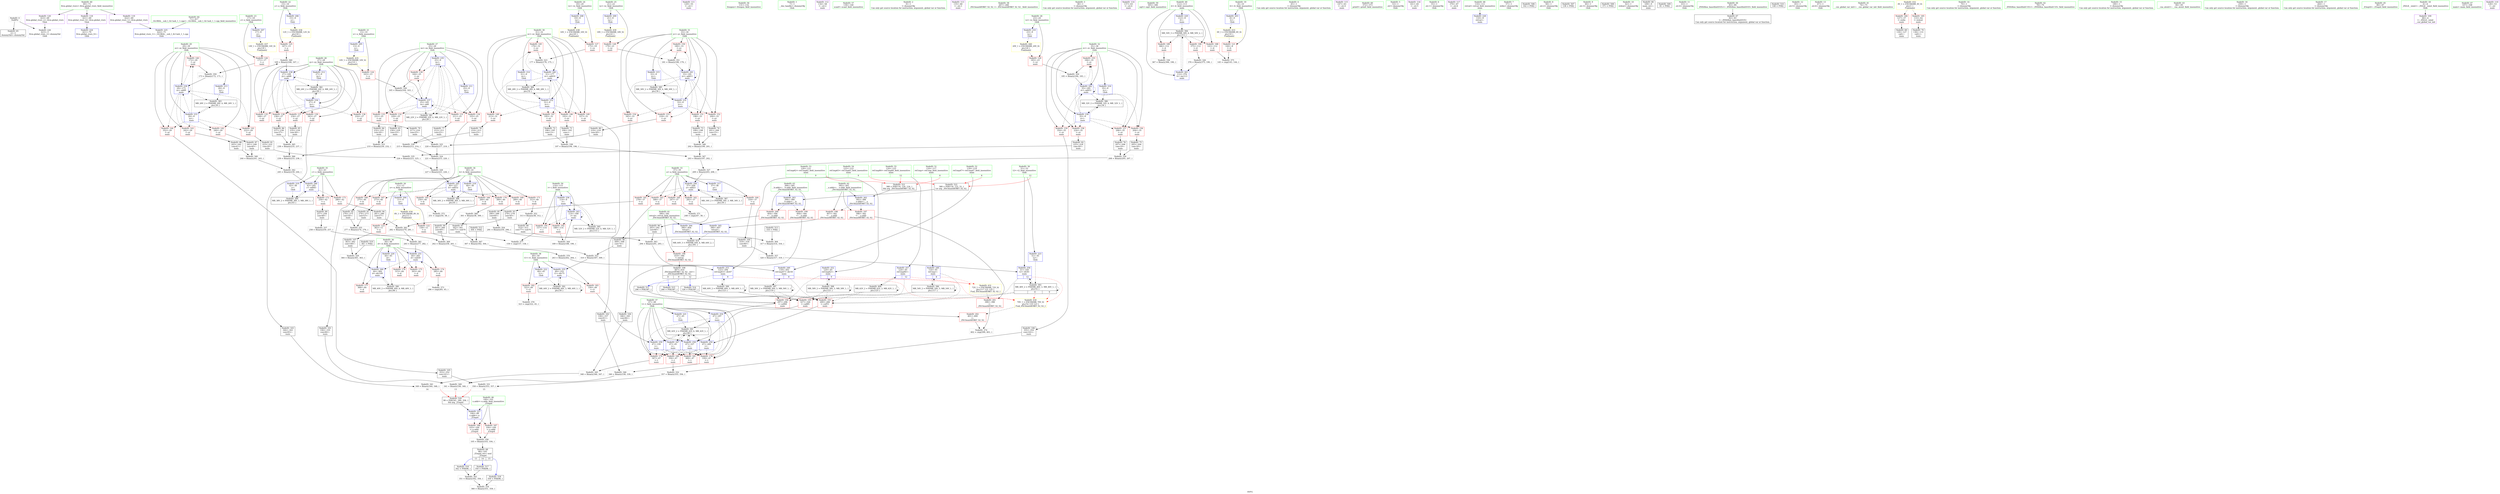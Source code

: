 digraph "SVFG" {
	label="SVFG";

	Node0x5650ee424bb0 [shape=record,color=grey,label="{NodeID: 0\nNullPtr}"];
	Node0x5650ee424bb0 -> Node0x5650ee440620[style=solid];
	Node0x5650ee424bb0 -> Node0x5650ee44be60[style=solid];
	Node0x5650ee454840 [shape=record,color=grey,label="{NodeID: 360\n169 = Binary(168, 167, )\n}"];
	Node0x5650ee454840 -> Node0x5650ee44c820[style=solid];
	Node0x5650ee442150 [shape=record,color=red,label="{NodeID: 194\n297\<--296\n\<--call68\nmain\n}"];
	Node0x5650ee442150 -> Node0x5650ee44d520[style=solid];
	Node0x5650ee43eb30 [shape=record,color=purple,label="{NodeID: 111\n129\<--55\n\<--.str.1\nmain\n}"];
	Node0x5650ee43d340 [shape=record,color=green,label="{NodeID: 28\n27\<--28\nyy\<--yy_field_insensitive\nGlob }"];
	Node0x5650ee43d340 -> Node0x5650ee444ff0[style=solid];
	Node0x5650ee43d340 -> Node0x5650ee4450c0[style=solid];
	Node0x5650ee43d340 -> Node0x5650ee445190[style=solid];
	Node0x5650ee43d340 -> Node0x5650ee445260[style=solid];
	Node0x5650ee43d340 -> Node0x5650ee445330[style=solid];
	Node0x5650ee43d340 -> Node0x5650ee4431a0[style=solid];
	Node0x5650ee43d340 -> Node0x5650ee44c4e0[style=solid];
	Node0x5650ee43d340 -> Node0x5650ee44c820[style=solid];
	Node0x5650ee449a50 [shape=record,color=black,label="{NodeID: 388\nMR_36V_2 = PHI(MR_36V_3, MR_36V_1, )\npts\{41 \}\n}"];
	Node0x5650ee449a50 -> Node0x5650ee44cdd0[style=dashed];
	Node0x5650ee443ba0 [shape=record,color=blue,label="{NodeID: 222\n49\<--45\nt1\<--\nGlob }"];
	Node0x5650ee443ba0 -> Node0x5650ee46b1c0[style=dashed];
	Node0x5650ee445330 [shape=record,color=red,label="{NodeID: 139\n343\<--27\n\<--yy\nmain\n}"];
	Node0x5650ee445330 -> Node0x5650ee43f4d0[style=solid];
	Node0x5650ee43fdb0 [shape=record,color=green,label="{NodeID: 56\n131\<--132\nfreopen\<--freopen_field_insensitive\n}"];
	Node0x5650ee451fc0 [shape=record,color=grey,label="{NodeID: 333\n233 = Binary(230, 232, )\n}"];
	Node0x5650ee451fc0 -> Node0x5650ee455140[style=solid];
	Node0x5650ee44d1e0 [shape=record,color=blue,label="{NodeID: 250\n47\<--269\nt\<--\nmain\n}"];
	Node0x5650ee44d1e0 -> Node0x5650ee4472e0[style=dashed];
	Node0x5650ee44d1e0 -> Node0x5650ee4473b0[style=dashed];
	Node0x5650ee44d1e0 -> Node0x5650ee447480[style=dashed];
	Node0x5650ee44d1e0 -> Node0x5650ee447550[style=dashed];
	Node0x5650ee44d1e0 -> Node0x5650ee449d20[style=dashed];
	Node0x5650ee4469f0 [shape=record,color=red,label="{NodeID: 167\n273\<--40\n\<--b\nmain\n}"];
	Node0x5650ee4469f0 -> Node0x5650ee441ba0[style=solid];
	Node0x5650ee4415f0 [shape=record,color=black,label="{NodeID: 84\n232\<--231\nconv34\<--\nmain\n}"];
	Node0x5650ee4415f0 -> Node0x5650ee451fc0[style=solid];
	Node0x5650ee423d70 [shape=record,color=green,label="{NodeID: 1\n7\<--1\n__dso_handle\<--dummyObj\nGlob }"];
	Node0x5650ee4549c0 [shape=record,color=grey,label="{NodeID: 361\n283 = Binary(277, 282, )\n}"];
	Node0x5650ee4549c0 -> Node0x5650ee44d2b0[style=solid];
	Node0x5650ee442220 [shape=record,color=red,label="{NodeID: 195\n327\<--326\n\<--call85\nmain\n}"];
	Node0x5650ee442220 -> Node0x5650ee44d860[style=solid];
	Node0x5650ee43ec00 [shape=record,color=purple,label="{NodeID: 112\n134\<--58\n\<--.str.2\nmain\n}"];
	Node0x5650ee43d440 [shape=record,color=green,label="{NodeID: 29\n29\<--30\nzz\<--zz_field_insensitive\nGlob }"];
	Node0x5650ee43d440 -> Node0x5650ee445400[style=solid];
	Node0x5650ee43d440 -> Node0x5650ee4454d0[style=solid];
	Node0x5650ee43d440 -> Node0x5650ee4455a0[style=solid];
	Node0x5650ee43d440 -> Node0x5650ee445670[style=solid];
	Node0x5650ee43d440 -> Node0x5650ee445740[style=solid];
	Node0x5650ee43d440 -> Node0x5650ee4432a0[style=solid];
	Node0x5650ee43d440 -> Node0x5650ee44c410[style=solid];
	Node0x5650ee43d440 -> Node0x5650ee44c8f0[style=solid];
	Node0x5650ee449b40 [shape=record,color=black,label="{NodeID: 389\nMR_38V_2 = PHI(MR_38V_3, MR_38V_1, )\npts\{43 \}\n}"];
	Node0x5650ee449b40 -> Node0x5650ee44cea0[style=dashed];
	Node0x5650ee443ca0 [shape=record,color=blue,label="{NodeID: 223\n51\<--45\nt2\<--\nGlob }"];
	Node0x5650ee443ca0 -> Node0x5650ee46b690[style=dashed];
	Node0x5650ee445400 [shape=record,color=red,label="{NodeID: 140\n172\<--29\n\<--zz\nmain\n}"];
	Node0x5650ee445400 -> Node0x5650ee4546c0[style=solid];
	Node0x5650ee43feb0 [shape=record,color=green,label="{NodeID: 57\n139\<--140\nscanf\<--scanf_field_insensitive\n}"];
	Node0x5650ee452140 [shape=record,color=grey,label="{NodeID: 334\n360 = Binary(351, 359, )\n}"];
	Node0x5650ee44d2b0 [shape=record,color=blue,label="{NodeID: 251\n44\<--283\nd\<--sub59\nmain\n}"];
	Node0x5650ee44d2b0 -> Node0x5650ee446fa0[style=dashed];
	Node0x5650ee44d2b0 -> Node0x5650ee447070[style=dashed];
	Node0x5650ee44d2b0 -> Node0x5650ee447140[style=dashed];
	Node0x5650ee44d2b0 -> Node0x5650ee44da00[style=dashed];
	Node0x5650ee446ac0 [shape=record,color=red,label="{NodeID: 168\n275\<--40\n\<--b\nmain\n}"];
	Node0x5650ee446ac0 -> Node0x5650ee441c70[style=solid];
	Node0x5650ee4416c0 [shape=record,color=black,label="{NodeID: 85\n235\<--234\nconv36\<--\nmain\n}"];
	Node0x5650ee4416c0 -> Node0x5650ee454fc0[style=solid];
	Node0x5650ee423ad0 [shape=record,color=green,label="{NodeID: 2\n9\<--1\n\<--dummyObj\nCan only get source location for instruction, argument, global var or function.}"];
	Node0x5650ee454b40 [shape=record,color=grey,label="{NodeID: 362\n282 = Binary(279, 281, )\n}"];
	Node0x5650ee454b40 -> Node0x5650ee4549c0[style=solid];
	Node0x5650ee4422f0 [shape=record,color=red,label="{NodeID: 196\n410\<--390\n\<--retval\n_ZSt3maxIdERKT_S2_S2_\n}"];
	Node0x5650ee4422f0 -> Node0x5650ee43e8c0[style=solid];
	Node0x5650ee43ecd0 [shape=record,color=purple,label="{NodeID: 113\n135\<--60\n\<--.str.3\nmain\n}"];
	Node0x5650ee43d540 [shape=record,color=green,label="{NodeID: 30\n31\<--32\nxv\<--xv_field_insensitive\nGlob }"];
	Node0x5650ee43d540 -> Node0x5650ee445810[style=solid];
	Node0x5650ee43d540 -> Node0x5650ee4458e0[style=solid];
	Node0x5650ee43d540 -> Node0x5650ee4459b0[style=solid];
	Node0x5650ee43d540 -> Node0x5650ee445a80[style=solid];
	Node0x5650ee43d540 -> Node0x5650ee445b50[style=solid];
	Node0x5650ee43d540 -> Node0x5650ee4433a0[style=solid];
	Node0x5650ee43d540 -> Node0x5650ee44c340[style=solid];
	Node0x5650ee43d540 -> Node0x5650ee44c9c0[style=solid];
	Node0x5650ee449c30 [shape=record,color=black,label="{NodeID: 390\nMR_40V_2 = PHI(MR_40V_4, MR_40V_1, )\npts\{46 \}\n}"];
	Node0x5650ee449c30 -> Node0x5650ee44d2b0[style=dashed];
	Node0x5650ee449c30 -> Node0x5650ee44da00[style=dashed];
	Node0x5650ee443da0 [shape=record,color=blue,label="{NodeID: 224\n421\<--70\nllvm.global_ctors_0\<--\nGlob }"];
	Node0x5650ee4454d0 [shape=record,color=red,label="{NodeID: 141\n222\<--29\n\<--zz\nmain\n}"];
	Node0x5650ee4454d0 -> Node0x5650ee441380[style=solid];
	Node0x5650ee43ffb0 [shape=record,color=green,label="{NodeID: 58\n267\<--268\n_ZSt3maxIdERKT_S2_S2_\<--_ZSt3maxIdERKT_S2_S2__field_insensitive\n}"];
	Node0x5650ee4522c0 [shape=record,color=grey,label="{NodeID: 335\n226 = Binary(223, 225, )\n}"];
	Node0x5650ee4522c0 -> Node0x5650ee451840[style=solid];
	Node0x5650ee44d380 [shape=record,color=blue,label="{NodeID: 252\n120\<--45\nref.tmp62\<--\nmain\n|{|<s2>9}}"];
	Node0x5650ee44d380 -> Node0x5650ee442150[style=dashed];
	Node0x5650ee44d380 -> Node0x5650ee46cf90[style=dashed];
	Node0x5650ee44d380:s2 -> Node0x5650ee476a60[style=dashed,color=red];
	Node0x5650ee446b90 [shape=record,color=red,label="{NodeID: 169\n289\<--40\n\<--b\nmain\n}"];
	Node0x5650ee446b90 -> Node0x5650ee441ee0[style=solid];
	Node0x5650ee441790 [shape=record,color=black,label="{NodeID: 86\n237\<--236\nconv37\<--\nmain\n}"];
	Node0x5650ee441790 -> Node0x5650ee454fc0[style=solid];
	Node0x5650ee423b60 [shape=record,color=green,label="{NodeID: 3\n38\<--1\n\<--dummyObj\nCan only get source location for instruction, argument, global var or function.}"];
	Node0x5650ee454cc0 [shape=record,color=grey,label="{NodeID: 363\n294 = Binary(291, 293, )\n}"];
	Node0x5650ee454cc0 -> Node0x5650ee44d450[style=solid];
	Node0x5650ee4423c0 [shape=record,color=red,label="{NodeID: 197\n398\<--392\n\<--__a.addr\n_ZSt3maxIdERKT_S2_S2_\n}"];
	Node0x5650ee4423c0 -> Node0x5650ee442700[style=solid];
	Node0x5650ee43eda0 [shape=record,color=purple,label="{NodeID: 114\n137\<--63\n\<--.str.4\nmain\n}"];
	Node0x5650ee43d640 [shape=record,color=green,label="{NodeID: 31\n33\<--34\nyv\<--yv_field_insensitive\nGlob }"];
	Node0x5650ee43d640 -> Node0x5650ee445c20[style=solid];
	Node0x5650ee43d640 -> Node0x5650ee445cf0[style=solid];
	Node0x5650ee43d640 -> Node0x5650ee445dc0[style=solid];
	Node0x5650ee43d640 -> Node0x5650ee445e90[style=solid];
	Node0x5650ee43d640 -> Node0x5650ee445f60[style=solid];
	Node0x5650ee43d640 -> Node0x5650ee4434a0[style=solid];
	Node0x5650ee43d640 -> Node0x5650ee44c270[style=solid];
	Node0x5650ee43d640 -> Node0x5650ee44ca90[style=solid];
	Node0x5650ee449d20 [shape=record,color=black,label="{NodeID: 391\nMR_42V_2 = PHI(MR_42V_6, MR_42V_1, )\npts\{48 \}\n}"];
	Node0x5650ee449d20 -> Node0x5650ee44cf70[style=dashed];
	Node0x5650ee449d20 -> Node0x5650ee44d1e0[style=dashed];
	Node0x5650ee449d20 -> Node0x5650ee44d520[style=dashed];
	Node0x5650ee449d20 -> Node0x5650ee44d860[style=dashed];
	Node0x5650ee449d20 -> Node0x5650ee44d930[style=dashed];
	Node0x5650ee443ea0 [shape=record,color=blue,label="{NodeID: 225\n422\<--71\nllvm.global_ctors_1\<--_GLOBAL__sub_I_Al.Cash_1_1.cpp\nGlob }"];
	Node0x5650ee4455a0 [shape=record,color=red,label="{NodeID: 142\n240\<--29\n\<--zz\nmain\n}"];
	Node0x5650ee4455a0 -> Node0x5650ee441860[style=solid];
	Node0x5650ee4400b0 [shape=record,color=green,label="{NodeID: 59\n305\<--306\nsqrt\<--sqrt_field_insensitive\n}"];
	Node0x5650ee452440 [shape=record,color=grey,label="{NodeID: 336\n367 = Binary(366, 190, )\n}"];
	Node0x5650ee44d450 [shape=record,color=blue,label="{NodeID: 253\n122\<--294\nref.tmp63\<--div67\nmain\n|{|<s2>9}}"];
	Node0x5650ee44d450 -> Node0x5650ee442150[style=dashed];
	Node0x5650ee44d450 -> Node0x5650ee46d490[style=dashed];
	Node0x5650ee44d450:s2 -> Node0x5650ee476980[style=dashed,color=red];
	Node0x5650ee446c60 [shape=record,color=red,label="{NodeID: 170\n300\<--40\n\<--b\nmain\n}"];
	Node0x5650ee446c60 -> Node0x5650ee455440[style=solid];
	Node0x5650ee441860 [shape=record,color=black,label="{NodeID: 87\n241\<--240\nconv40\<--\nmain\n}"];
	Node0x5650ee441860 -> Node0x5650ee452a40[style=solid];
	Node0x5650ee43b920 [shape=record,color=green,label="{NodeID: 4\n45\<--1\n\<--dummyObj\nCan only get source location for instruction, argument, global var or function.}"];
	Node0x5650ee454e40 [shape=record,color=grey,label="{NodeID: 364\n317 = Binary(314, 316, )\n}"];
	Node0x5650ee454e40 -> Node0x5650ee4543c0[style=solid];
	Node0x5650ee442490 [shape=record,color=red,label="{NodeID: 198\n407\<--392\n\<--__a.addr\n_ZSt3maxIdERKT_S2_S2_\n}"];
	Node0x5650ee442490 -> Node0x5650ee44de10[style=solid];
	Node0x5650ee443fd0 [shape=record,color=purple,label="{NodeID: 115\n147\<--63\n\<--.str.4\nmain\n}"];
	Node0x5650ee43d740 [shape=record,color=green,label="{NodeID: 32\n35\<--36\nzv\<--zv_field_insensitive\nGlob }"];
	Node0x5650ee43d740 -> Node0x5650ee446030[style=solid];
	Node0x5650ee43d740 -> Node0x5650ee446100[style=solid];
	Node0x5650ee43d740 -> Node0x5650ee4461d0[style=solid];
	Node0x5650ee43d740 -> Node0x5650ee4462a0[style=solid];
	Node0x5650ee43d740 -> Node0x5650ee446370[style=solid];
	Node0x5650ee43d740 -> Node0x5650ee4435a0[style=solid];
	Node0x5650ee43d740 -> Node0x5650ee44c1a0[style=solid];
	Node0x5650ee43d740 -> Node0x5650ee44cb60[style=solid];
	Node0x5650ee46b1c0 [shape=record,color=black,label="{NodeID: 392\nMR_44V_2 = PHI(MR_44V_3, MR_44V_1, )\npts\{50 \}\n}"];
	Node0x5650ee46b1c0 -> Node0x5650ee44d5f0[style=dashed];
	Node0x5650ee46b1c0 -> Node0x5650ee46b1c0[style=dashed];
	Node0x5650ee44be60 [shape=record,color=blue, style = dotted,label="{NodeID: 226\n423\<--3\nllvm.global_ctors_2\<--dummyVal\nGlob }"];
	Node0x5650ee445670 [shape=record,color=red,label="{NodeID: 143\n242\<--29\n\<--zz\nmain\n}"];
	Node0x5650ee445670 -> Node0x5650ee441930[style=solid];
	Node0x5650ee4401b0 [shape=record,color=green,label="{NodeID: 60\n372\<--373\nprintf\<--printf_field_insensitive\n}"];
	Node0x5650ee4525c0 [shape=record,color=grey,label="{NodeID: 337\n258 = Binary(259, 257, )\n}"];
	Node0x5650ee4525c0 -> Node0x5650ee4555c0[style=solid];
	Node0x5650ee44d520 [shape=record,color=blue,label="{NodeID: 254\n47\<--297\nt\<--\nmain\n}"];
	Node0x5650ee44d520 -> Node0x5650ee4472e0[style=dashed];
	Node0x5650ee44d520 -> Node0x5650ee4473b0[style=dashed];
	Node0x5650ee44d520 -> Node0x5650ee447480[style=dashed];
	Node0x5650ee44d520 -> Node0x5650ee447550[style=dashed];
	Node0x5650ee44d520 -> Node0x5650ee449d20[style=dashed];
	Node0x5650ee446d30 [shape=record,color=red,label="{NodeID: 171\n312\<--40\n\<--b\nmain\n}"];
	Node0x5650ee446d30 -> Node0x5650ee453c40[style=solid];
	Node0x5650ee441930 [shape=record,color=black,label="{NodeID: 88\n243\<--242\nconv41\<--\nmain\n}"];
	Node0x5650ee441930 -> Node0x5650ee452a40[style=solid];
	Node0x5650ee43b9b0 [shape=record,color=green,label="{NodeID: 5\n53\<--1\n.str\<--dummyObj\nGlob }"];
	Node0x5650ee454fc0 [shape=record,color=grey,label="{NodeID: 365\n238 = Binary(235, 237, )\n}"];
	Node0x5650ee454fc0 -> Node0x5650ee455140[style=solid];
	Node0x5650ee442560 [shape=record,color=red,label="{NodeID: 199\n400\<--394\n\<--__b.addr\n_ZSt3maxIdERKT_S2_S2_\n}"];
	Node0x5650ee442560 -> Node0x5650ee4427d0[style=solid];
	Node0x5650ee444060 [shape=record,color=purple,label="{NodeID: 116\n161\<--65\n\<--.str.5\nmain\n}"];
	Node0x5650ee43d840 [shape=record,color=green,label="{NodeID: 33\n37\<--39\na\<--a_field_insensitive\nGlob }"];
	Node0x5650ee43d840 -> Node0x5650ee446440[style=solid];
	Node0x5650ee43d840 -> Node0x5650ee446510[style=solid];
	Node0x5650ee43d840 -> Node0x5650ee4465e0[style=solid];
	Node0x5650ee43d840 -> Node0x5650ee4466b0[style=solid];
	Node0x5650ee43d840 -> Node0x5650ee446780[style=solid];
	Node0x5650ee43d840 -> Node0x5650ee4436a0[style=solid];
	Node0x5650ee43d840 -> Node0x5650ee44cd00[style=solid];
	Node0x5650ee46b690 [shape=record,color=black,label="{NodeID: 393\nMR_46V_2 = PHI(MR_46V_3, MR_46V_1, )\npts\{52 \}\n|{|<s4>8|<s5>9}}"];
	Node0x5650ee46b690 -> Node0x5650ee442080[style=dashed];
	Node0x5650ee46b690 -> Node0x5650ee442150[style=dashed];
	Node0x5650ee46b690 -> Node0x5650ee44d6c0[style=dashed];
	Node0x5650ee46b690 -> Node0x5650ee46b690[style=dashed];
	Node0x5650ee46b690:s4 -> Node0x5650ee476980[style=dashed,color=red];
	Node0x5650ee46b690:s5 -> Node0x5650ee476980[style=dashed,color=red];
	Node0x5650ee44bf30 [shape=record,color=blue,label="{NodeID: 227\n100\<--99\nx.addr\<--x\n_Z3sqrd\n}"];
	Node0x5650ee44bf30 -> Node0x5650ee447960[style=dashed];
	Node0x5650ee44bf30 -> Node0x5650ee447a30[style=dashed];
	Node0x5650ee445740 [shape=record,color=red,label="{NodeID: 144\n352\<--29\n\<--zz\nmain\n}"];
	Node0x5650ee445740 -> Node0x5650ee43f670[style=solid];
	Node0x5650ee4402b0 [shape=record,color=green,label="{NodeID: 61\n390\<--391\nretval\<--retval_field_insensitive\n_ZSt3maxIdERKT_S2_S2_\n}"];
	Node0x5650ee4402b0 -> Node0x5650ee4422f0[style=solid];
	Node0x5650ee4402b0 -> Node0x5650ee44dd40[style=solid];
	Node0x5650ee4402b0 -> Node0x5650ee44de10[style=solid];
	Node0x5650ee452740 [shape=record,color=grey,label="{NodeID: 338\n197 = Binary(194, 196, )\n}"];
	Node0x5650ee452740 -> Node0x5650ee4534c0[style=solid];
	Node0x5650ee44d5f0 [shape=record,color=blue,label="{NodeID: 255\n49\<--310\nt1\<--div75\nmain\n}"];
	Node0x5650ee44d5f0 -> Node0x5650ee447620[style=dashed];
	Node0x5650ee44d5f0 -> Node0x5650ee4476f0[style=dashed];
	Node0x5650ee44d5f0 -> Node0x5650ee46b1c0[style=dashed];
	Node0x5650ee446e00 [shape=record,color=red,label="{NodeID: 172\n256\<--42\n\<--c\nmain\n}"];
	Node0x5650ee446e00 -> Node0x5650ee441a00[style=solid];
	Node0x5650ee441a00 [shape=record,color=black,label="{NodeID: 89\n257\<--256\nconv48\<--\nmain\n}"];
	Node0x5650ee441a00 -> Node0x5650ee4525c0[style=solid];
	Node0x5650ee43c210 [shape=record,color=green,label="{NodeID: 6\n55\<--1\n.str.1\<--dummyObj\nGlob }"];
	Node0x5650ee455140 [shape=record,color=grey,label="{NodeID: 366\n239 = Binary(233, 238, )\n}"];
	Node0x5650ee455140 -> Node0x5650ee452d40[style=solid];
	Node0x5650ee442630 [shape=record,color=red,label="{NodeID: 200\n404\<--394\n\<--__b.addr\n_ZSt3maxIdERKT_S2_S2_\n}"];
	Node0x5650ee442630 -> Node0x5650ee44dd40[style=solid];
	Node0x5650ee4440f0 [shape=record,color=purple,label="{NodeID: 117\n370\<--67\n\<--.str.6\nmain\n}"];
	Node0x5650ee43d940 [shape=record,color=green,label="{NodeID: 34\n40\<--41\nb\<--b_field_insensitive\nGlob }"];
	Node0x5650ee43d940 -> Node0x5650ee446850[style=solid];
	Node0x5650ee43d940 -> Node0x5650ee446920[style=solid];
	Node0x5650ee43d940 -> Node0x5650ee4469f0[style=solid];
	Node0x5650ee43d940 -> Node0x5650ee446ac0[style=solid];
	Node0x5650ee43d940 -> Node0x5650ee446b90[style=solid];
	Node0x5650ee43d940 -> Node0x5650ee446c60[style=solid];
	Node0x5650ee43d940 -> Node0x5650ee446d30[style=solid];
	Node0x5650ee43d940 -> Node0x5650ee4437a0[style=solid];
	Node0x5650ee43d940 -> Node0x5650ee44cdd0[style=solid];
	Node0x5650ee46bb90 [shape=record,color=black,label="{NodeID: 394\nMR_50V_3 = PHI(MR_50V_4, MR_50V_2, )\npts\{113 \}\n}"];
	Node0x5650ee46bb90 -> Node0x5650ee447b00[style=dashed];
	Node0x5650ee46bb90 -> Node0x5650ee447bd0[style=dashed];
	Node0x5650ee46bb90 -> Node0x5650ee447ca0[style=dashed];
	Node0x5650ee46bb90 -> Node0x5650ee44dad0[style=dashed];
	Node0x5650ee44c000 [shape=record,color=blue,label="{NodeID: 228\n110\<--9\nretval\<--\nmain\n}"];
	Node0x5650ee445810 [shape=record,color=red,label="{NodeID: 145\n176\<--31\n\<--xv\nmain\n}"];
	Node0x5650ee445810 -> Node0x5650ee4510c0[style=solid];
	Node0x5650ee440380 [shape=record,color=green,label="{NodeID: 62\n392\<--393\n__a.addr\<--__a.addr_field_insensitive\n_ZSt3maxIdERKT_S2_S2_\n}"];
	Node0x5650ee440380 -> Node0x5650ee4423c0[style=solid];
	Node0x5650ee440380 -> Node0x5650ee442490[style=solid];
	Node0x5650ee440380 -> Node0x5650ee44dba0[style=solid];
	Node0x5650ee4528c0 [shape=record,color=grey,label="{NodeID: 339\n215 = Binary(212, 214, )\n}"];
	Node0x5650ee4528c0 -> Node0x5650ee451240[style=solid];
	Node0x5650ee44d6c0 [shape=record,color=blue,label="{NodeID: 256\n51\<--320\nt2\<--div81\nmain\n|{|<s2>12}}"];
	Node0x5650ee44d6c0 -> Node0x5650ee442220[style=dashed];
	Node0x5650ee44d6c0 -> Node0x5650ee46b690[style=dashed];
	Node0x5650ee44d6c0:s2 -> Node0x5650ee476980[style=dashed,color=red];
	Node0x5650ee446ed0 [shape=record,color=red,label="{NodeID: 173\n280\<--42\n\<--c\nmain\n}"];
	Node0x5650ee446ed0 -> Node0x5650ee441e10[style=solid];
	Node0x5650ee441ad0 [shape=record,color=black,label="{NodeID: 90\n261\<--260\nconv49\<--\nmain\n}"];
	Node0x5650ee441ad0 -> Node0x5650ee4555c0[style=solid];
	Node0x5650ee43c2a0 [shape=record,color=green,label="{NodeID: 7\n57\<--1\nstdin\<--dummyObj\nGlob }"];
	Node0x5650ee4552c0 [shape=record,color=grey,label="{NodeID: 367\n307 = Binary(302, 304, )\n}"];
	Node0x5650ee4552c0 -> Node0x5650ee453dc0[style=solid];
	Node0x5650ee442700 [shape=record,color=red,label="{NodeID: 201\n399\<--398\n\<--\n_ZSt3maxIdERKT_S2_S2_\n}"];
	Node0x5650ee442700 -> Node0x5650ee455d40[style=solid];
	Node0x5650ee4441c0 [shape=record,color=purple,label="{NodeID: 118\n421\<--69\nllvm.global_ctors_0\<--llvm.global_ctors\nGlob }"];
	Node0x5650ee4441c0 -> Node0x5650ee443da0[style=solid];
	Node0x5650ee43da40 [shape=record,color=green,label="{NodeID: 35\n42\<--43\nc\<--c_field_insensitive\nGlob }"];
	Node0x5650ee43da40 -> Node0x5650ee446e00[style=solid];
	Node0x5650ee43da40 -> Node0x5650ee446ed0[style=solid];
	Node0x5650ee43da40 -> Node0x5650ee4438a0[style=solid];
	Node0x5650ee43da40 -> Node0x5650ee44cea0[style=solid];
	Node0x5650ee46c090 [shape=record,color=black,label="{NodeID: 395\nMR_52V_2 = PHI(MR_52V_4, MR_52V_1, )\npts\{115 \}\n}"];
	Node0x5650ee46c090 -> Node0x5650ee44c680[style=dashed];
	Node0x5650ee44c0d0 [shape=record,color=blue,label="{NodeID: 229\n112\<--9\nit\<--\nmain\n}"];
	Node0x5650ee44c0d0 -> Node0x5650ee46bb90[style=dashed];
	Node0x5650ee4458e0 [shape=record,color=red,label="{NodeID: 146\n193\<--31\n\<--xv\nmain\n}"];
	Node0x5650ee4458e0 -> Node0x5650ee440b60[style=solid];
	Node0x5650ee440450 [shape=record,color=green,label="{NodeID: 63\n394\<--395\n__b.addr\<--__b.addr_field_insensitive\n_ZSt3maxIdERKT_S2_S2_\n}"];
	Node0x5650ee440450 -> Node0x5650ee442560[style=solid];
	Node0x5650ee440450 -> Node0x5650ee442630[style=solid];
	Node0x5650ee440450 -> Node0x5650ee44dc70[style=solid];
	Node0x5650ee492d10 [shape=record,color=black,label="{NodeID: 506\n162 = PHI()\n}"];
	Node0x5650ee452a40 [shape=record,color=grey,label="{NodeID: 340\n244 = Binary(241, 243, )\n}"];
	Node0x5650ee452a40 -> Node0x5650ee452d40[style=solid];
	Node0x5650ee44d790 [shape=record,color=blue,label="{NodeID: 257\n124\<--45\nref.tmp84\<--\nmain\n|{|<s2>12}}"];
	Node0x5650ee44d790 -> Node0x5650ee442220[style=dashed];
	Node0x5650ee44d790 -> Node0x5650ee46d990[style=dashed];
	Node0x5650ee44d790:s2 -> Node0x5650ee476a60[style=dashed,color=red];
	Node0x5650ee446fa0 [shape=record,color=red,label="{NodeID: 174\n285\<--44\n\<--d\nmain\n}"];
	Node0x5650ee446fa0 -> Node0x5650ee455bc0[style=solid];
	Node0x5650ee441ba0 [shape=record,color=black,label="{NodeID: 91\n274\<--273\nconv53\<--\nmain\n}"];
	Node0x5650ee441ba0 -> Node0x5650ee4540c0[style=solid];
	Node0x5650ee43c330 [shape=record,color=green,label="{NodeID: 8\n58\<--1\n.str.2\<--dummyObj\nGlob }"];
	Node0x5650ee455440 [shape=record,color=grey,label="{NodeID: 368\n301 = Binary(38, 300, )\n}"];
	Node0x5650ee455440 -> Node0x5650ee43eff0[style=solid];
	Node0x5650ee4427d0 [shape=record,color=red,label="{NodeID: 202\n401\<--400\n\<--\n_ZSt3maxIdERKT_S2_S2_\n}"];
	Node0x5650ee4427d0 -> Node0x5650ee455d40[style=solid];
	Node0x5650ee444290 [shape=record,color=purple,label="{NodeID: 119\n422\<--69\nllvm.global_ctors_1\<--llvm.global_ctors\nGlob }"];
	Node0x5650ee444290 -> Node0x5650ee443ea0[style=solid];
	Node0x5650ee43db40 [shape=record,color=green,label="{NodeID: 36\n44\<--46\nd\<--d_field_insensitive\nGlob }"];
	Node0x5650ee43db40 -> Node0x5650ee446fa0[style=solid];
	Node0x5650ee43db40 -> Node0x5650ee447070[style=solid];
	Node0x5650ee43db40 -> Node0x5650ee447140[style=solid];
	Node0x5650ee43db40 -> Node0x5650ee447210[style=solid];
	Node0x5650ee43db40 -> Node0x5650ee4439a0[style=solid];
	Node0x5650ee43db40 -> Node0x5650ee44d2b0[style=solid];
	Node0x5650ee43db40 -> Node0x5650ee44da00[style=solid];
	Node0x5650ee46c590 [shape=record,color=black,label="{NodeID: 396\nMR_54V_2 = PHI(MR_54V_5, MR_54V_1, )\npts\{117 \}\n}"];
	Node0x5650ee46c590 -> Node0x5650ee442150[style=dashed];
	Node0x5650ee46c590 -> Node0x5650ee442220[style=dashed];
	Node0x5650ee46c590 -> Node0x5650ee44d040[style=dashed];
	Node0x5650ee46c590 -> Node0x5650ee46c590[style=dashed];
	Node0x5650ee44c1a0 [shape=record,color=blue,label="{NodeID: 230\n35\<--9\nzv\<--\nmain\n}"];
	Node0x5650ee44c1a0 -> Node0x5650ee446030[style=dashed];
	Node0x5650ee44c1a0 -> Node0x5650ee446100[style=dashed];
	Node0x5650ee44c1a0 -> Node0x5650ee4461d0[style=dashed];
	Node0x5650ee44c1a0 -> Node0x5650ee4462a0[style=dashed];
	Node0x5650ee44c1a0 -> Node0x5650ee446370[style=dashed];
	Node0x5650ee44c1a0 -> Node0x5650ee44cb60[style=dashed];
	Node0x5650ee44c1a0 -> Node0x5650ee448c50[style=dashed];
	Node0x5650ee4459b0 [shape=record,color=red,label="{NodeID: 147\n195\<--31\n\<--xv\nmain\n}"];
	Node0x5650ee4459b0 -> Node0x5650ee440c30[style=solid];
	Node0x5650ee440520 [shape=record,color=green,label="{NodeID: 64\n71\<--417\n_GLOBAL__sub_I_Al.Cash_1_1.cpp\<--_GLOBAL__sub_I_Al.Cash_1_1.cpp_field_insensitive\n}"];
	Node0x5650ee440520 -> Node0x5650ee443ea0[style=solid];
	Node0x5650ee492e10 [shape=record,color=black,label="{NodeID: 507\n138 = PHI()\n}"];
	Node0x5650ee452bc0 [shape=record,color=grey,label="{NodeID: 341\n349 = Binary(344, 348, )\n|{<s0>14}}"];
	Node0x5650ee452bc0:s0 -> Node0x5650ee493dd0[style=solid,color=red];
	Node0x5650ee44d860 [shape=record,color=blue,label="{NodeID: 258\n47\<--327\nt\<--\nmain\n}"];
	Node0x5650ee44d860 -> Node0x5650ee4472e0[style=dashed];
	Node0x5650ee44d860 -> Node0x5650ee4473b0[style=dashed];
	Node0x5650ee44d860 -> Node0x5650ee447480[style=dashed];
	Node0x5650ee44d860 -> Node0x5650ee447550[style=dashed];
	Node0x5650ee44d860 -> Node0x5650ee449d20[style=dashed];
	Node0x5650ee447070 [shape=record,color=red,label="{NodeID: 175\n303\<--44\n\<--d\nmain\n}"];
	Node0x5650ee441c70 [shape=record,color=black,label="{NodeID: 92\n276\<--275\nconv54\<--\nmain\n}"];
	Node0x5650ee441c70 -> Node0x5650ee4540c0[style=solid];
	Node0x5650ee43c3c0 [shape=record,color=green,label="{NodeID: 9\n60\<--1\n.str.3\<--dummyObj\nGlob }"];
	Node0x5650ee4555c0 [shape=record,color=grey,label="{NodeID: 369\n262 = Binary(258, 261, )\n}"];
	Node0x5650ee4555c0 -> Node0x5650ee455740[style=solid];
	Node0x5650ee4428a0 [shape=record,color=blue,label="{NodeID: 203\n8\<--9\ntt\<--\nGlob }"];
	Node0x5650ee4428a0 -> Node0x5650ee476c50[style=dashed];
	Node0x5650ee444390 [shape=record,color=purple,label="{NodeID: 120\n423\<--69\nllvm.global_ctors_2\<--llvm.global_ctors\nGlob }"];
	Node0x5650ee444390 -> Node0x5650ee44be60[style=solid];
	Node0x5650ee43dc40 [shape=record,color=green,label="{NodeID: 37\n47\<--48\nt\<--t_field_insensitive\nGlob }"];
	Node0x5650ee43dc40 -> Node0x5650ee4472e0[style=solid];
	Node0x5650ee43dc40 -> Node0x5650ee4473b0[style=solid];
	Node0x5650ee43dc40 -> Node0x5650ee447480[style=solid];
	Node0x5650ee43dc40 -> Node0x5650ee447550[style=solid];
	Node0x5650ee43dc40 -> Node0x5650ee443aa0[style=solid];
	Node0x5650ee43dc40 -> Node0x5650ee44cf70[style=solid];
	Node0x5650ee43dc40 -> Node0x5650ee44d1e0[style=solid];
	Node0x5650ee43dc40 -> Node0x5650ee44d520[style=solid];
	Node0x5650ee43dc40 -> Node0x5650ee44d860[style=solid];
	Node0x5650ee43dc40 -> Node0x5650ee44d930[style=solid];
	Node0x5650ee46ca90 [shape=record,color=black,label="{NodeID: 397\nMR_56V_2 = PHI(MR_56V_5, MR_56V_1, )\npts\{119 \}\n}"];
	Node0x5650ee46ca90 -> Node0x5650ee442150[style=dashed];
	Node0x5650ee46ca90 -> Node0x5650ee442220[style=dashed];
	Node0x5650ee46ca90 -> Node0x5650ee44d110[style=dashed];
	Node0x5650ee46ca90 -> Node0x5650ee46ca90[style=dashed];
	Node0x5650ee44c270 [shape=record,color=blue,label="{NodeID: 231\n33\<--9\nyv\<--\nmain\n}"];
	Node0x5650ee44c270 -> Node0x5650ee445c20[style=dashed];
	Node0x5650ee44c270 -> Node0x5650ee445cf0[style=dashed];
	Node0x5650ee44c270 -> Node0x5650ee445dc0[style=dashed];
	Node0x5650ee44c270 -> Node0x5650ee445e90[style=dashed];
	Node0x5650ee44c270 -> Node0x5650ee445f60[style=dashed];
	Node0x5650ee44c270 -> Node0x5650ee44ca90[style=dashed];
	Node0x5650ee44c270 -> Node0x5650ee448750[style=dashed];
	Node0x5650ee445a80 [shape=record,color=red,label="{NodeID: 148\n213\<--31\n\<--xv\nmain\n}"];
	Node0x5650ee445a80 -> Node0x5650ee441110[style=solid];
	Node0x5650ee440620 [shape=record,color=black,label="{NodeID: 65\n2\<--3\ndummyVal\<--dummyVal\n}"];
	Node0x5650ee492f10 [shape=record,color=black,label="{NodeID: 508\n371 = PHI()\n}"];
	Node0x5650ee452d40 [shape=record,color=grey,label="{NodeID: 342\n245 = Binary(239, 244, )\n}"];
	Node0x5650ee452d40 -> Node0x5650ee44cea0[style=solid];
	Node0x5650ee44d930 [shape=record,color=blue,label="{NodeID: 259\n47\<--330\nt\<--\nmain\n}"];
	Node0x5650ee44d930 -> Node0x5650ee4472e0[style=dashed];
	Node0x5650ee44d930 -> Node0x5650ee4473b0[style=dashed];
	Node0x5650ee44d930 -> Node0x5650ee447480[style=dashed];
	Node0x5650ee44d930 -> Node0x5650ee447550[style=dashed];
	Node0x5650ee44d930 -> Node0x5650ee449d20[style=dashed];
	Node0x5650ee447140 [shape=record,color=red,label="{NodeID: 176\n315\<--44\n\<--d\nmain\n}"];
	Node0x5650ee441d40 [shape=record,color=black,label="{NodeID: 93\n279\<--278\nconv56\<--\nmain\n}"];
	Node0x5650ee441d40 -> Node0x5650ee454b40[style=solid];
	Node0x5650ee43c450 [shape=record,color=green,label="{NodeID: 10\n62\<--1\nstdout\<--dummyObj\nGlob }"];
	Node0x5650ee455740 [shape=record,color=grey,label="{NodeID: 370\n263 = Binary(262, 264, )\n}"];
	Node0x5650ee455740 -> Node0x5650ee44d110[style=solid];
	Node0x5650ee4429a0 [shape=record,color=blue,label="{NodeID: 204\n11\<--9\nn\<--\nGlob }"];
	Node0x5650ee4429a0 -> Node0x5650ee476d30[style=dashed];
	Node0x5650ee444490 [shape=record,color=red,label="{NodeID: 121\n144\<--8\n\<--tt\nmain\n}"];
	Node0x5650ee444490 -> Node0x5650ee455ec0[style=solid];
	Node0x5650ee43dd40 [shape=record,color=green,label="{NodeID: 38\n49\<--50\nt1\<--t1_field_insensitive\nGlob }"];
	Node0x5650ee43dd40 -> Node0x5650ee447620[style=solid];
	Node0x5650ee43dd40 -> Node0x5650ee4476f0[style=solid];
	Node0x5650ee43dd40 -> Node0x5650ee443ba0[style=solid];
	Node0x5650ee43dd40 -> Node0x5650ee44d5f0[style=solid];
	Node0x5650ee46cf90 [shape=record,color=black,label="{NodeID: 398\nMR_58V_2 = PHI(MR_58V_3, MR_58V_1, )\npts\{121 \}\n}"];
	Node0x5650ee46cf90 -> Node0x5650ee442080[style=dashed];
	Node0x5650ee46cf90 -> Node0x5650ee442220[style=dashed];
	Node0x5650ee46cf90 -> Node0x5650ee44d380[style=dashed];
	Node0x5650ee46cf90 -> Node0x5650ee46cf90[style=dashed];
	Node0x5650ee44c340 [shape=record,color=blue,label="{NodeID: 232\n31\<--9\nxv\<--\nmain\n}"];
	Node0x5650ee44c340 -> Node0x5650ee445810[style=dashed];
	Node0x5650ee44c340 -> Node0x5650ee4458e0[style=dashed];
	Node0x5650ee44c340 -> Node0x5650ee4459b0[style=dashed];
	Node0x5650ee44c340 -> Node0x5650ee445a80[style=dashed];
	Node0x5650ee44c340 -> Node0x5650ee445b50[style=dashed];
	Node0x5650ee44c340 -> Node0x5650ee44c9c0[style=dashed];
	Node0x5650ee44c340 -> Node0x5650ee448250[style=dashed];
	Node0x5650ee445b50 [shape=record,color=red,label="{NodeID: 149\n337\<--31\n\<--xv\nmain\n}"];
	Node0x5650ee445b50 -> Node0x5650ee43f400[style=solid];
	Node0x5650ee440720 [shape=record,color=black,label="{NodeID: 66\n109\<--9\nmain_ret\<--\nmain\n}"];
	Node0x5650ee493010 [shape=record,color=black,label="{NodeID: 509\n81 = PHI()\n}"];
	Node0x5650ee452ec0 [shape=record,color=grey,label="{NodeID: 343\n351 = Binary(342, 350, )\n}"];
	Node0x5650ee452ec0 -> Node0x5650ee452140[style=solid];
	Node0x5650ee44da00 [shape=record,color=blue,label="{NodeID: 260\n44\<--364\nd\<--div109\nmain\n}"];
	Node0x5650ee44da00 -> Node0x5650ee447210[style=dashed];
	Node0x5650ee44da00 -> Node0x5650ee449c30[style=dashed];
	Node0x5650ee447210 [shape=record,color=red,label="{NodeID: 177\n368\<--44\n\<--d\nmain\n}"];
	Node0x5650ee441e10 [shape=record,color=black,label="{NodeID: 94\n281\<--280\nconv57\<--\nmain\n}"];
	Node0x5650ee441e10 -> Node0x5650ee454b40[style=solid];
	Node0x5650ee43c4e0 [shape=record,color=green,label="{NodeID: 11\n63\<--1\n.str.4\<--dummyObj\nGlob }"];
	Node0x5650ee4558c0 [shape=record,color=grey,label="{NodeID: 371\n248 = cmp(247, 38, )\n}"];
	Node0x5650ee442aa0 [shape=record,color=blue,label="{NodeID: 205\n13\<--9\nx\<--\nGlob }"];
	Node0x5650ee442aa0 -> Node0x5650ee449150[style=dashed];
	Node0x5650ee444560 [shape=record,color=red,label="{NodeID: 122\n158\<--11\n\<--n\nmain\n}"];
	Node0x5650ee444560 -> Node0x5650ee4561c0[style=solid];
	Node0x5650ee43de40 [shape=record,color=green,label="{NodeID: 39\n51\<--52\nt2\<--t2_field_insensitive\nGlob |{|<s2>12}}"];
	Node0x5650ee43de40 -> Node0x5650ee443ca0[style=solid];
	Node0x5650ee43de40 -> Node0x5650ee44d6c0[style=solid];
	Node0x5650ee43de40:s2 -> Node0x5650ee4942a0[style=solid,color=red];
	Node0x5650ee46d490 [shape=record,color=black,label="{NodeID: 399\nMR_60V_2 = PHI(MR_60V_3, MR_60V_1, )\npts\{123 \}\n}"];
	Node0x5650ee46d490 -> Node0x5650ee442080[style=dashed];
	Node0x5650ee46d490 -> Node0x5650ee442220[style=dashed];
	Node0x5650ee46d490 -> Node0x5650ee44d450[style=dashed];
	Node0x5650ee46d490 -> Node0x5650ee46d490[style=dashed];
	Node0x5650ee44c410 [shape=record,color=blue,label="{NodeID: 233\n29\<--9\nzz\<--\nmain\n}"];
	Node0x5650ee44c410 -> Node0x5650ee445400[style=dashed];
	Node0x5650ee44c410 -> Node0x5650ee4454d0[style=dashed];
	Node0x5650ee44c410 -> Node0x5650ee4455a0[style=dashed];
	Node0x5650ee44c410 -> Node0x5650ee445670[style=dashed];
	Node0x5650ee44c410 -> Node0x5650ee445740[style=dashed];
	Node0x5650ee44c410 -> Node0x5650ee44c8f0[style=dashed];
	Node0x5650ee44c410 -> Node0x5650ee466080[style=dashed];
	Node0x5650ee445c20 [shape=record,color=red,label="{NodeID: 150\n180\<--33\n\<--yv\nmain\n}"];
	Node0x5650ee445c20 -> Node0x5650ee453ac0[style=solid];
	Node0x5650ee4407f0 [shape=record,color=black,label="{NodeID: 67\n82\<--83\n\<--_ZNSt8ios_base4InitD1Ev\nCan only get source location for instruction, argument, global var or function.}"];
	Node0x5650ee493110 [shape=record,color=black,label="{NodeID: 510\n148 = PHI()\n}"];
	Node0x5650ee453040 [shape=record,color=grey,label="{NodeID: 344\n189 = Binary(188, 190, )\n}"];
	Node0x5650ee453040 -> Node0x5650ee44cc30[style=solid];
	Node0x5650ee44dad0 [shape=record,color=blue,label="{NodeID: 261\n112\<--376\nit\<--inc113\nmain\n}"];
	Node0x5650ee44dad0 -> Node0x5650ee46bb90[style=dashed];
	Node0x5650ee4472e0 [shape=record,color=red,label="{NodeID: 178\n339\<--47\n\<--t\nmain\n}"];
	Node0x5650ee4472e0 -> Node0x5650ee453340[style=solid];
	Node0x5650ee441ee0 [shape=record,color=black,label="{NodeID: 95\n290\<--289\nconv64\<--\nmain\n}"];
	Node0x5650ee441ee0 -> Node0x5650ee453f40[style=solid];
	Node0x5650ee43c570 [shape=record,color=green,label="{NodeID: 12\n65\<--1\n.str.5\<--dummyObj\nGlob }"];
	Node0x5650ee455a40 [shape=record,color=grey,label="{NodeID: 372\n251 = cmp(250, 38, )\n}"];
	Node0x5650ee442ba0 [shape=record,color=blue,label="{NodeID: 206\n15\<--9\ny\<--\nGlob }"];
	Node0x5650ee442ba0 -> Node0x5650ee449230[style=dashed];
	Node0x5650ee444630 [shape=record,color=red,label="{NodeID: 123\n362\<--11\n\<--n\nmain\n}"];
	Node0x5650ee444630 -> Node0x5650ee43e7f0[style=solid];
	Node0x5650ee43df40 [shape=record,color=green,label="{NodeID: 40\n69\<--73\nllvm.global_ctors\<--llvm.global_ctors_field_insensitive\nGlob }"];
	Node0x5650ee43df40 -> Node0x5650ee4441c0[style=solid];
	Node0x5650ee43df40 -> Node0x5650ee444290[style=solid];
	Node0x5650ee43df40 -> Node0x5650ee444390[style=solid];
	Node0x5650ee46d990 [shape=record,color=black,label="{NodeID: 400\nMR_62V_2 = PHI(MR_62V_3, MR_62V_1, )\npts\{125 \}\n}"];
	Node0x5650ee46d990 -> Node0x5650ee442080[style=dashed];
	Node0x5650ee46d990 -> Node0x5650ee442150[style=dashed];
	Node0x5650ee46d990 -> Node0x5650ee44d790[style=dashed];
	Node0x5650ee46d990 -> Node0x5650ee46d990[style=dashed];
	Node0x5650ee44c4e0 [shape=record,color=blue,label="{NodeID: 234\n27\<--9\nyy\<--\nmain\n}"];
	Node0x5650ee44c4e0 -> Node0x5650ee444ff0[style=dashed];
	Node0x5650ee44c4e0 -> Node0x5650ee4450c0[style=dashed];
	Node0x5650ee44c4e0 -> Node0x5650ee445190[style=dashed];
	Node0x5650ee44c4e0 -> Node0x5650ee445260[style=dashed];
	Node0x5650ee44c4e0 -> Node0x5650ee445330[style=dashed];
	Node0x5650ee44c4e0 -> Node0x5650ee44c820[style=dashed];
	Node0x5650ee44c4e0 -> Node0x5650ee465b80[style=dashed];
	Node0x5650ee445cf0 [shape=record,color=red,label="{NodeID: 151\n198\<--33\n\<--yv\nmain\n}"];
	Node0x5650ee445cf0 -> Node0x5650ee440d00[style=solid];
	Node0x5650ee4408f0 [shape=record,color=black,label="{NodeID: 68\n98\<--105\n_Z3sqrd_ret\<--mul\n_Z3sqrd\n|{<s0>13|<s1>14|<s2>15}}"];
	Node0x5650ee4408f0:s0 -> Node0x5650ee493940[style=solid,color=blue];
	Node0x5650ee4408f0:s1 -> Node0x5650ee493a80[style=solid,color=blue];
	Node0x5650ee4408f0:s2 -> Node0x5650ee493bc0[style=solid,color=blue];
	Node0x5650ee493210 [shape=record,color=black,label="{NodeID: 511\n296 = PHI(387, )\n}"];
	Node0x5650ee493210 -> Node0x5650ee442150[style=solid];
	Node0x5650ee4531c0 [shape=record,color=grey,label="{NodeID: 345\n348 = Binary(346, 347, )\n}"];
	Node0x5650ee4531c0 -> Node0x5650ee452bc0[style=solid];
	Node0x5650ee44dba0 [shape=record,color=blue,label="{NodeID: 262\n392\<--388\n__a.addr\<--__a\n_ZSt3maxIdERKT_S2_S2_\n}"];
	Node0x5650ee44dba0 -> Node0x5650ee4423c0[style=dashed];
	Node0x5650ee44dba0 -> Node0x5650ee442490[style=dashed];
	Node0x5650ee4473b0 [shape=record,color=red,label="{NodeID: 179\n347\<--47\n\<--t\nmain\n}"];
	Node0x5650ee4473b0 -> Node0x5650ee4531c0[style=solid];
	Node0x5650ee43ef20 [shape=record,color=black,label="{NodeID: 96\n293\<--292\nconv66\<--\nmain\n}"];
	Node0x5650ee43ef20 -> Node0x5650ee454cc0[style=solid];
	Node0x5650ee43c600 [shape=record,color=green,label="{NodeID: 13\n67\<--1\n.str.6\<--dummyObj\nGlob }"];
	Node0x5650ee455bc0 [shape=record,color=grey,label="{NodeID: 373\n286 = cmp(285, 45, )\n}"];
	Node0x5650ee442ca0 [shape=record,color=blue,label="{NodeID: 207\n17\<--9\nz\<--\nGlob }"];
	Node0x5650ee442ca0 -> Node0x5650ee449310[style=dashed];
	Node0x5650ee444700 [shape=record,color=red,label="{NodeID: 124\n163\<--13\n\<--x\nmain\n}"];
	Node0x5650ee444700 -> Node0x5650ee454540[style=solid];
	Node0x5650ee43e040 [shape=record,color=green,label="{NodeID: 41\n74\<--75\n__cxx_global_var_init\<--__cxx_global_var_init_field_insensitive\n}"];
	Node0x5650ee44c5b0 [shape=record,color=blue,label="{NodeID: 235\n25\<--9\nxx\<--\nmain\n}"];
	Node0x5650ee44c5b0 -> Node0x5650ee444be0[style=dashed];
	Node0x5650ee44c5b0 -> Node0x5650ee444cb0[style=dashed];
	Node0x5650ee44c5b0 -> Node0x5650ee444d80[style=dashed];
	Node0x5650ee44c5b0 -> Node0x5650ee444e50[style=dashed];
	Node0x5650ee44c5b0 -> Node0x5650ee444f20[style=dashed];
	Node0x5650ee44c5b0 -> Node0x5650ee44c750[style=dashed];
	Node0x5650ee44c5b0 -> Node0x5650ee465680[style=dashed];
	Node0x5650ee445dc0 [shape=record,color=red,label="{NodeID: 152\n200\<--33\n\<--yv\nmain\n}"];
	Node0x5650ee445dc0 -> Node0x5650ee440dd0[style=solid];
	Node0x5650ee4409c0 [shape=record,color=black,label="{NodeID: 69\n130\<--127\ncall\<--\nmain\n}"];
	Node0x5650ee493590 [shape=record,color=black,label="{NodeID: 512\n304 = PHI()\n}"];
	Node0x5650ee493590 -> Node0x5650ee4552c0[style=solid];
	Node0x5650ee453340 [shape=record,color=grey,label="{NodeID: 346\n340 = Binary(338, 339, )\n}"];
	Node0x5650ee453340 -> Node0x5650ee4537c0[style=solid];
	Node0x5650ee44dc70 [shape=record,color=blue,label="{NodeID: 263\n394\<--389\n__b.addr\<--__b\n_ZSt3maxIdERKT_S2_S2_\n}"];
	Node0x5650ee44dc70 -> Node0x5650ee442560[style=dashed];
	Node0x5650ee44dc70 -> Node0x5650ee442630[style=dashed];
	Node0x5650ee447480 [shape=record,color=red,label="{NodeID: 180\n356\<--47\n\<--t\nmain\n}"];
	Node0x5650ee447480 -> Node0x5650ee451e40[style=solid];
	Node0x5650ee43eff0 [shape=record,color=black,label="{NodeID: 97\n302\<--301\nconv71\<--sub70\nmain\n}"];
	Node0x5650ee43eff0 -> Node0x5650ee4552c0[style=solid];
	Node0x5650ee43c690 [shape=record,color=green,label="{NodeID: 14\n70\<--1\n\<--dummyObj\nCan only get source location for instruction, argument, global var or function.}"];
	Node0x5650ee455d40 [shape=record,color=grey,label="{NodeID: 374\n402 = cmp(399, 401, )\n}"];
	Node0x5650ee442da0 [shape=record,color=blue,label="{NodeID: 208\n19\<--9\nvx\<--\nGlob }"];
	Node0x5650ee442da0 -> Node0x5650ee4493f0[style=dashed];
	Node0x5650ee4447d0 [shape=record,color=red,label="{NodeID: 125\n167\<--15\n\<--y\nmain\n}"];
	Node0x5650ee4447d0 -> Node0x5650ee454840[style=solid];
	Node0x5650ee43e140 [shape=record,color=green,label="{NodeID: 42\n78\<--79\n_ZNSt8ios_base4InitC1Ev\<--_ZNSt8ios_base4InitC1Ev_field_insensitive\n}"];
	Node0x5650ee44c680 [shape=record,color=blue,label="{NodeID: 236\n114\<--9\ni\<--\nmain\n}"];
	Node0x5650ee44c680 -> Node0x5650ee447d70[style=dashed];
	Node0x5650ee44c680 -> Node0x5650ee441fb0[style=dashed];
	Node0x5650ee44c680 -> Node0x5650ee44cc30[style=dashed];
	Node0x5650ee44c680 -> Node0x5650ee46c090[style=dashed];
	Node0x5650ee445e90 [shape=record,color=red,label="{NodeID: 153\n218\<--33\n\<--yv\nmain\n}"];
	Node0x5650ee445e90 -> Node0x5650ee4412b0[style=solid];
	Node0x5650ee440a90 [shape=record,color=black,label="{NodeID: 70\n136\<--133\ncall1\<--\nmain\n}"];
	Node0x5650ee493660 [shape=record,color=black,label="{NodeID: 513\n316 = PHI()\n}"];
	Node0x5650ee493660 -> Node0x5650ee454e40[style=solid];
	Node0x5650ee476980 [shape=record,color=yellow,style=double,label="{NodeID: 430\n70V_1 = ENCHI(MR_70V_0)\npts\{52 119 123 \}\nFun[_ZSt3maxIdERKT_S2_S2_]}"];
	Node0x5650ee476980 -> Node0x5650ee4427d0[style=dashed];
	Node0x5650ee4534c0 [shape=record,color=grey,label="{NodeID: 347\n203 = Binary(197, 202, )\n}"];
	Node0x5650ee4534c0 -> Node0x5650ee4516c0[style=solid];
	Node0x5650ee44dd40 [shape=record,color=blue,label="{NodeID: 264\n390\<--404\nretval\<--\n_ZSt3maxIdERKT_S2_S2_\n}"];
	Node0x5650ee44dd40 -> Node0x5650ee470b90[style=dashed];
	Node0x5650ee447550 [shape=record,color=red,label="{NodeID: 181\n369\<--47\n\<--t\nmain\n}"];
	Node0x5650ee43f0c0 [shape=record,color=black,label="{NodeID: 98\n309\<--308\nconv74\<--\nmain\n}"];
	Node0x5650ee43f0c0 -> Node0x5650ee453dc0[style=solid];
	Node0x5650ee43c760 [shape=record,color=green,label="{NodeID: 15\n190\<--1\n\<--dummyObj\nCan only get source location for instruction, argument, global var or function.}"];
	Node0x5650ee455ec0 [shape=record,color=grey,label="{NodeID: 375\n145 = cmp(143, 144, )\n}"];
	Node0x5650ee442ea0 [shape=record,color=blue,label="{NodeID: 209\n21\<--9\nvy\<--\nGlob }"];
	Node0x5650ee442ea0 -> Node0x5650ee4494d0[style=dashed];
	Node0x5650ee4448a0 [shape=record,color=red,label="{NodeID: 126\n171\<--17\n\<--z\nmain\n}"];
	Node0x5650ee4448a0 -> Node0x5650ee4546c0[style=solid];
	Node0x5650ee43e240 [shape=record,color=green,label="{NodeID: 43\n84\<--85\n__cxa_atexit\<--__cxa_atexit_field_insensitive\n}"];
	Node0x5650ee44c750 [shape=record,color=blue,label="{NodeID: 237\n25\<--165\nxx\<--add\nmain\n}"];
	Node0x5650ee44c750 -> Node0x5650ee444be0[style=dashed];
	Node0x5650ee44c750 -> Node0x5650ee444cb0[style=dashed];
	Node0x5650ee44c750 -> Node0x5650ee444d80[style=dashed];
	Node0x5650ee44c750 -> Node0x5650ee444e50[style=dashed];
	Node0x5650ee44c750 -> Node0x5650ee444f20[style=dashed];
	Node0x5650ee44c750 -> Node0x5650ee44c750[style=dashed];
	Node0x5650ee44c750 -> Node0x5650ee465680[style=dashed];
	Node0x5650ee445f60 [shape=record,color=red,label="{NodeID: 154\n345\<--33\n\<--yv\nmain\n}"];
	Node0x5650ee445f60 -> Node0x5650ee43f5a0[style=solid];
	Node0x5650ee440b60 [shape=record,color=black,label="{NodeID: 71\n194\<--193\nconv\<--\nmain\n}"];
	Node0x5650ee440b60 -> Node0x5650ee452740[style=solid];
	Node0x5650ee493730 [shape=record,color=black,label="{NodeID: 514\n326 = PHI(387, )\n}"];
	Node0x5650ee493730 -> Node0x5650ee442220[style=solid];
	Node0x5650ee476a60 [shape=record,color=yellow,style=double,label="{NodeID: 431\n72V_1 = ENCHI(MR_72V_0)\npts\{117 121 125 \}\nFun[_ZSt3maxIdERKT_S2_S2_]}"];
	Node0x5650ee476a60 -> Node0x5650ee442700[style=dashed];
	Node0x5650ee453640 [shape=record,color=grey,label="{NodeID: 348\n202 = Binary(199, 201, )\n}"];
	Node0x5650ee453640 -> Node0x5650ee4534c0[style=solid];
	Node0x5650ee44de10 [shape=record,color=blue,label="{NodeID: 265\n390\<--407\nretval\<--\n_ZSt3maxIdERKT_S2_S2_\n}"];
	Node0x5650ee44de10 -> Node0x5650ee470b90[style=dashed];
	Node0x5650ee447620 [shape=record,color=red,label="{NodeID: 182\n322\<--49\n\<--t1\nmain\n}"];
	Node0x5650ee447620 -> Node0x5650ee456040[style=solid];
	Node0x5650ee43f190 [shape=record,color=black,label="{NodeID: 99\n314\<--313\nconv77\<--sub76\nmain\n}"];
	Node0x5650ee43f190 -> Node0x5650ee454e40[style=solid];
	Node0x5650ee43c830 [shape=record,color=green,label="{NodeID: 16\n259\<--1\n\<--dummyObj\nCan only get source location for instruction, argument, global var or function.}"];
	Node0x5650ee456040 [shape=record,color=grey,label="{NodeID: 376\n323 = cmp(322, 45, )\n}"];
	Node0x5650ee442fa0 [shape=record,color=blue,label="{NodeID: 210\n23\<--9\nvz\<--\nGlob }"];
	Node0x5650ee442fa0 -> Node0x5650ee4495b0[style=dashed];
	Node0x5650ee444970 [shape=record,color=red,label="{NodeID: 127\n175\<--19\n\<--vx\nmain\n}"];
	Node0x5650ee444970 -> Node0x5650ee4510c0[style=solid];
	Node0x5650ee43e340 [shape=record,color=green,label="{NodeID: 44\n83\<--89\n_ZNSt8ios_base4InitD1Ev\<--_ZNSt8ios_base4InitD1Ev_field_insensitive\n}"];
	Node0x5650ee43e340 -> Node0x5650ee4407f0[style=solid];
	Node0x5650ee44c820 [shape=record,color=blue,label="{NodeID: 238\n27\<--169\nyy\<--add8\nmain\n}"];
	Node0x5650ee44c820 -> Node0x5650ee444ff0[style=dashed];
	Node0x5650ee44c820 -> Node0x5650ee4450c0[style=dashed];
	Node0x5650ee44c820 -> Node0x5650ee445190[style=dashed];
	Node0x5650ee44c820 -> Node0x5650ee445260[style=dashed];
	Node0x5650ee44c820 -> Node0x5650ee445330[style=dashed];
	Node0x5650ee44c820 -> Node0x5650ee44c820[style=dashed];
	Node0x5650ee44c820 -> Node0x5650ee465b80[style=dashed];
	Node0x5650ee446030 [shape=record,color=red,label="{NodeID: 155\n184\<--35\n\<--zv\nmain\n}"];
	Node0x5650ee446030 -> Node0x5650ee453940[style=solid];
	Node0x5650ee440c30 [shape=record,color=black,label="{NodeID: 72\n196\<--195\nconv13\<--\nmain\n}"];
	Node0x5650ee440c30 -> Node0x5650ee452740[style=solid];
	Node0x5650ee493800 [shape=record,color=black,label="{NodeID: 515\n266 = PHI(387, )\n}"];
	Node0x5650ee493800 -> Node0x5650ee442080[style=solid];
	Node0x5650ee476b40 [shape=record,color=yellow,style=double,label="{NodeID: 432\n4V_1 = ENCHI(MR_4V_0)\npts\{1 \}\nFun[main]}"];
	Node0x5650ee476b40 -> Node0x5650ee4477c0[style=dashed];
	Node0x5650ee476b40 -> Node0x5650ee447890[style=dashed];
	Node0x5650ee4537c0 [shape=record,color=grey,label="{NodeID: 349\n341 = Binary(336, 340, )\n|{<s0>13}}"];
	Node0x5650ee4537c0:s0 -> Node0x5650ee493dd0[style=solid,color=red];
	Node0x5650ee4476f0 [shape=record,color=red,label="{NodeID: 183\n330\<--49\n\<--t1\nmain\n}"];
	Node0x5650ee4476f0 -> Node0x5650ee44d930[style=solid];
	Node0x5650ee43f260 [shape=record,color=black,label="{NodeID: 100\n319\<--318\nconv80\<--\nmain\n}"];
	Node0x5650ee43f260 -> Node0x5650ee4543c0[style=solid];
	Node0x5650ee43c900 [shape=record,color=green,label="{NodeID: 17\n264\<--1\n\<--dummyObj\nCan only get source location for instruction, argument, global var or function.}"];
	Node0x5650ee4561c0 [shape=record,color=grey,label="{NodeID: 377\n159 = cmp(157, 158, )\n}"];
	Node0x5650ee4430a0 [shape=record,color=blue,label="{NodeID: 211\n25\<--9\nxx\<--\nGlob }"];
	Node0x5650ee4430a0 -> Node0x5650ee465680[style=dashed];
	Node0x5650ee444a40 [shape=record,color=red,label="{NodeID: 128\n179\<--21\n\<--vy\nmain\n}"];
	Node0x5650ee444a40 -> Node0x5650ee453ac0[style=solid];
	Node0x5650ee43e440 [shape=record,color=green,label="{NodeID: 45\n96\<--97\n_Z3sqrd\<--_Z3sqrd_field_insensitive\n}"];
	Node0x5650ee44c8f0 [shape=record,color=blue,label="{NodeID: 239\n29\<--173\nzz\<--add9\nmain\n}"];
	Node0x5650ee44c8f0 -> Node0x5650ee445400[style=dashed];
	Node0x5650ee44c8f0 -> Node0x5650ee4454d0[style=dashed];
	Node0x5650ee44c8f0 -> Node0x5650ee4455a0[style=dashed];
	Node0x5650ee44c8f0 -> Node0x5650ee445670[style=dashed];
	Node0x5650ee44c8f0 -> Node0x5650ee445740[style=dashed];
	Node0x5650ee44c8f0 -> Node0x5650ee44c8f0[style=dashed];
	Node0x5650ee44c8f0 -> Node0x5650ee466080[style=dashed];
	Node0x5650ee446100 [shape=record,color=red,label="{NodeID: 156\n204\<--35\n\<--zv\nmain\n}"];
	Node0x5650ee446100 -> Node0x5650ee440ea0[style=solid];
	Node0x5650ee440d00 [shape=record,color=black,label="{NodeID: 73\n199\<--198\nconv14\<--\nmain\n}"];
	Node0x5650ee440d00 -> Node0x5650ee453640[style=solid];
	Node0x5650ee493940 [shape=record,color=black,label="{NodeID: 516\n342 = PHI(98, )\n}"];
	Node0x5650ee493940 -> Node0x5650ee452ec0[style=solid];
	Node0x5650ee476c50 [shape=record,color=yellow,style=double,label="{NodeID: 433\n6V_1 = ENCHI(MR_6V_0)\npts\{10 \}\nFun[main]}"];
	Node0x5650ee476c50 -> Node0x5650ee444490[style=dashed];
	Node0x5650ee453940 [shape=record,color=grey,label="{NodeID: 350\n185 = Binary(184, 183, )\n}"];
	Node0x5650ee453940 -> Node0x5650ee44cb60[style=solid];
	Node0x5650ee4477c0 [shape=record,color=red,label="{NodeID: 184\n127\<--57\n\<--stdin\nmain\n}"];
	Node0x5650ee4477c0 -> Node0x5650ee4409c0[style=solid];
	Node0x5650ee43f330 [shape=record,color=black,label="{NodeID: 101\n336\<--335\nconv90\<--\nmain\n}"];
	Node0x5650ee43f330 -> Node0x5650ee4537c0[style=solid];
	Node0x5650ee43c9d0 [shape=record,color=green,label="{NodeID: 18\n4\<--6\n_ZStL8__ioinit\<--_ZStL8__ioinit_field_insensitive\nGlob }"];
	Node0x5650ee43c9d0 -> Node0x5650ee43e990[style=solid];
	Node0x5650ee4431a0 [shape=record,color=blue,label="{NodeID: 212\n27\<--9\nyy\<--\nGlob }"];
	Node0x5650ee4431a0 -> Node0x5650ee465b80[style=dashed];
	Node0x5650ee444b10 [shape=record,color=red,label="{NodeID: 129\n183\<--23\n\<--vz\nmain\n}"];
	Node0x5650ee444b10 -> Node0x5650ee453940[style=solid];
	Node0x5650ee43e540 [shape=record,color=green,label="{NodeID: 46\n100\<--101\nx.addr\<--x.addr_field_insensitive\n_Z3sqrd\n}"];
	Node0x5650ee43e540 -> Node0x5650ee447960[style=solid];
	Node0x5650ee43e540 -> Node0x5650ee447a30[style=solid];
	Node0x5650ee43e540 -> Node0x5650ee44bf30[style=solid];
	Node0x5650ee4510c0 [shape=record,color=grey,label="{NodeID: 323\n177 = Binary(176, 175, )\n}"];
	Node0x5650ee4510c0 -> Node0x5650ee44c9c0[style=solid];
	Node0x5650ee44c9c0 [shape=record,color=blue,label="{NodeID: 240\n31\<--177\nxv\<--add10\nmain\n}"];
	Node0x5650ee44c9c0 -> Node0x5650ee445810[style=dashed];
	Node0x5650ee44c9c0 -> Node0x5650ee4458e0[style=dashed];
	Node0x5650ee44c9c0 -> Node0x5650ee4459b0[style=dashed];
	Node0x5650ee44c9c0 -> Node0x5650ee445a80[style=dashed];
	Node0x5650ee44c9c0 -> Node0x5650ee445b50[style=dashed];
	Node0x5650ee44c9c0 -> Node0x5650ee44c9c0[style=dashed];
	Node0x5650ee44c9c0 -> Node0x5650ee448250[style=dashed];
	Node0x5650ee4461d0 [shape=record,color=red,label="{NodeID: 157\n206\<--35\n\<--zv\nmain\n}"];
	Node0x5650ee4461d0 -> Node0x5650ee440f70[style=solid];
	Node0x5650ee440dd0 [shape=record,color=black,label="{NodeID: 74\n201\<--200\nconv15\<--\nmain\n}"];
	Node0x5650ee440dd0 -> Node0x5650ee453640[style=solid];
	Node0x5650ee493a80 [shape=record,color=black,label="{NodeID: 517\n350 = PHI(98, )\n}"];
	Node0x5650ee493a80 -> Node0x5650ee452ec0[style=solid];
	Node0x5650ee476d30 [shape=record,color=yellow,style=double,label="{NodeID: 434\n8V_1 = ENCHI(MR_8V_0)\npts\{12 \}\nFun[main]}"];
	Node0x5650ee476d30 -> Node0x5650ee444560[style=dashed];
	Node0x5650ee476d30 -> Node0x5650ee444630[style=dashed];
	Node0x5650ee453ac0 [shape=record,color=grey,label="{NodeID: 351\n181 = Binary(180, 179, )\n}"];
	Node0x5650ee453ac0 -> Node0x5650ee44ca90[style=solid];
	Node0x5650ee447890 [shape=record,color=red,label="{NodeID: 185\n133\<--62\n\<--stdout\nmain\n}"];
	Node0x5650ee447890 -> Node0x5650ee440a90[style=solid];
	Node0x5650ee43f400 [shape=record,color=black,label="{NodeID: 102\n338\<--337\nconv91\<--\nmain\n}"];
	Node0x5650ee43f400 -> Node0x5650ee453340[style=solid];
	Node0x5650ee43caa0 [shape=record,color=green,label="{NodeID: 19\n8\<--10\ntt\<--tt_field_insensitive\nGlob }"];
	Node0x5650ee43caa0 -> Node0x5650ee444490[style=solid];
	Node0x5650ee43caa0 -> Node0x5650ee4428a0[style=solid];
	Node0x5650ee4432a0 [shape=record,color=blue,label="{NodeID: 213\n29\<--9\nzz\<--\nGlob }"];
	Node0x5650ee4432a0 -> Node0x5650ee466080[style=dashed];
	Node0x5650ee444be0 [shape=record,color=red,label="{NodeID: 130\n164\<--25\n\<--xx\nmain\n}"];
	Node0x5650ee444be0 -> Node0x5650ee454540[style=solid];
	Node0x5650ee43e610 [shape=record,color=green,label="{NodeID: 47\n107\<--108\nmain\<--main_field_insensitive\n}"];
	Node0x5650ee451240 [shape=record,color=grey,label="{NodeID: 324\n221 = Binary(215, 220, )\n}"];
	Node0x5650ee451240 -> Node0x5650ee451840[style=solid];
	Node0x5650ee44ca90 [shape=record,color=blue,label="{NodeID: 241\n33\<--181\nyv\<--add11\nmain\n}"];
	Node0x5650ee44ca90 -> Node0x5650ee445c20[style=dashed];
	Node0x5650ee44ca90 -> Node0x5650ee445cf0[style=dashed];
	Node0x5650ee44ca90 -> Node0x5650ee445dc0[style=dashed];
	Node0x5650ee44ca90 -> Node0x5650ee445e90[style=dashed];
	Node0x5650ee44ca90 -> Node0x5650ee445f60[style=dashed];
	Node0x5650ee44ca90 -> Node0x5650ee44ca90[style=dashed];
	Node0x5650ee44ca90 -> Node0x5650ee448750[style=dashed];
	Node0x5650ee4462a0 [shape=record,color=red,label="{NodeID: 158\n224\<--35\n\<--zv\nmain\n}"];
	Node0x5650ee4462a0 -> Node0x5650ee441450[style=solid];
	Node0x5650ee440ea0 [shape=record,color=black,label="{NodeID: 75\n205\<--204\nconv18\<--\nmain\n}"];
	Node0x5650ee440ea0 -> Node0x5650ee451b40[style=solid];
	Node0x5650ee493bc0 [shape=record,color=black,label="{NodeID: 518\n359 = PHI(98, )\n}"];
	Node0x5650ee493bc0 -> Node0x5650ee452140[style=solid];
	Node0x5650ee449150 [shape=record,color=yellow,style=double,label="{NodeID: 435\n10V_1 = ENCHI(MR_10V_0)\npts\{14 \}\nFun[main]}"];
	Node0x5650ee449150 -> Node0x5650ee444700[style=dashed];
	Node0x5650ee453c40 [shape=record,color=grey,label="{NodeID: 352\n313 = Binary(38, 312, )\n}"];
	Node0x5650ee453c40 -> Node0x5650ee43f190[style=solid];
	Node0x5650ee447960 [shape=record,color=red,label="{NodeID: 186\n103\<--100\n\<--x.addr\n_Z3sqrd\n}"];
	Node0x5650ee447960 -> Node0x5650ee454240[style=solid];
	Node0x5650ee43f4d0 [shape=record,color=black,label="{NodeID: 103\n344\<--343\nconv95\<--\nmain\n}"];
	Node0x5650ee43f4d0 -> Node0x5650ee452bc0[style=solid];
	Node0x5650ee43cb70 [shape=record,color=green,label="{NodeID: 20\n11\<--12\nn\<--n_field_insensitive\nGlob }"];
	Node0x5650ee43cb70 -> Node0x5650ee444560[style=solid];
	Node0x5650ee43cb70 -> Node0x5650ee444630[style=solid];
	Node0x5650ee43cb70 -> Node0x5650ee4429a0[style=solid];
	Node0x5650ee4433a0 [shape=record,color=blue,label="{NodeID: 214\n31\<--9\nxv\<--\nGlob }"];
	Node0x5650ee4433a0 -> Node0x5650ee448250[style=dashed];
	Node0x5650ee444cb0 [shape=record,color=red,label="{NodeID: 131\n211\<--25\n\<--xx\nmain\n}"];
	Node0x5650ee444cb0 -> Node0x5650ee441040[style=solid];
	Node0x5650ee43f730 [shape=record,color=green,label="{NodeID: 48\n110\<--111\nretval\<--retval_field_insensitive\nmain\n}"];
	Node0x5650ee43f730 -> Node0x5650ee44c000[style=solid];
	Node0x5650ee4513c0 [shape=record,color=grey,label="{NodeID: 325\n220 = Binary(217, 219, )\n}"];
	Node0x5650ee4513c0 -> Node0x5650ee451240[style=solid];
	Node0x5650ee44cb60 [shape=record,color=blue,label="{NodeID: 242\n35\<--185\nzv\<--add12\nmain\n}"];
	Node0x5650ee44cb60 -> Node0x5650ee446030[style=dashed];
	Node0x5650ee44cb60 -> Node0x5650ee446100[style=dashed];
	Node0x5650ee44cb60 -> Node0x5650ee4461d0[style=dashed];
	Node0x5650ee44cb60 -> Node0x5650ee4462a0[style=dashed];
	Node0x5650ee44cb60 -> Node0x5650ee446370[style=dashed];
	Node0x5650ee44cb60 -> Node0x5650ee44cb60[style=dashed];
	Node0x5650ee44cb60 -> Node0x5650ee448c50[style=dashed];
	Node0x5650ee446370 [shape=record,color=red,label="{NodeID: 159\n354\<--35\n\<--zv\nmain\n}"];
	Node0x5650ee446370 -> Node0x5650ee43e720[style=solid];
	Node0x5650ee440f70 [shape=record,color=black,label="{NodeID: 76\n207\<--206\nconv19\<--\nmain\n}"];
	Node0x5650ee440f70 -> Node0x5650ee451b40[style=solid];
	Node0x5650ee493d00 [shape=record,color=black,label="{NodeID: 519\n361 = PHI()\n}"];
	Node0x5650ee493d00 -> Node0x5650ee4519c0[style=solid];
	Node0x5650ee449230 [shape=record,color=yellow,style=double,label="{NodeID: 436\n12V_1 = ENCHI(MR_12V_0)\npts\{16 \}\nFun[main]}"];
	Node0x5650ee449230 -> Node0x5650ee4447d0[style=dashed];
	Node0x5650ee453dc0 [shape=record,color=grey,label="{NodeID: 353\n310 = Binary(307, 309, )\n}"];
	Node0x5650ee453dc0 -> Node0x5650ee44d5f0[style=solid];
	Node0x5650ee447a30 [shape=record,color=red,label="{NodeID: 187\n104\<--100\n\<--x.addr\n_Z3sqrd\n}"];
	Node0x5650ee447a30 -> Node0x5650ee454240[style=solid];
	Node0x5650ee43f5a0 [shape=record,color=black,label="{NodeID: 104\n346\<--345\nconv96\<--\nmain\n}"];
	Node0x5650ee43f5a0 -> Node0x5650ee4531c0[style=solid];
	Node0x5650ee43cc40 [shape=record,color=green,label="{NodeID: 21\n13\<--14\nx\<--x_field_insensitive\nGlob }"];
	Node0x5650ee43cc40 -> Node0x5650ee444700[style=solid];
	Node0x5650ee43cc40 -> Node0x5650ee442aa0[style=solid];
	Node0x5650ee465680 [shape=record,color=black,label="{NodeID: 381\nMR_22V_2 = PHI(MR_22V_4, MR_22V_1, )\npts\{26 \}\n}"];
	Node0x5650ee465680 -> Node0x5650ee44c5b0[style=dashed];
	Node0x5650ee4434a0 [shape=record,color=blue,label="{NodeID: 215\n33\<--9\nyv\<--\nGlob }"];
	Node0x5650ee4434a0 -> Node0x5650ee448750[style=dashed];
	Node0x5650ee444d80 [shape=record,color=red,label="{NodeID: 132\n229\<--25\n\<--xx\nmain\n}"];
	Node0x5650ee444d80 -> Node0x5650ee441520[style=solid];
	Node0x5650ee43f800 [shape=record,color=green,label="{NodeID: 49\n112\<--113\nit\<--it_field_insensitive\nmain\n}"];
	Node0x5650ee43f800 -> Node0x5650ee447b00[style=solid];
	Node0x5650ee43f800 -> Node0x5650ee447bd0[style=solid];
	Node0x5650ee43f800 -> Node0x5650ee447ca0[style=solid];
	Node0x5650ee43f800 -> Node0x5650ee44c0d0[style=solid];
	Node0x5650ee43f800 -> Node0x5650ee44dad0[style=solid];
	Node0x5650ee451540 [shape=record,color=grey,label="{NodeID: 326\n376 = Binary(375, 190, )\n}"];
	Node0x5650ee451540 -> Node0x5650ee44dad0[style=solid];
	Node0x5650ee44cc30 [shape=record,color=blue,label="{NodeID: 243\n114\<--189\ni\<--inc\nmain\n}"];
	Node0x5650ee44cc30 -> Node0x5650ee447d70[style=dashed];
	Node0x5650ee44cc30 -> Node0x5650ee441fb0[style=dashed];
	Node0x5650ee44cc30 -> Node0x5650ee44cc30[style=dashed];
	Node0x5650ee44cc30 -> Node0x5650ee46c090[style=dashed];
	Node0x5650ee446440 [shape=record,color=red,label="{NodeID: 160\n247\<--37\n\<--a\nmain\n}"];
	Node0x5650ee446440 -> Node0x5650ee4558c0[style=solid];
	Node0x5650ee441040 [shape=record,color=black,label="{NodeID: 77\n212\<--211\nconv22\<--\nmain\n}"];
	Node0x5650ee441040 -> Node0x5650ee4528c0[style=solid];
	Node0x5650ee493dd0 [shape=record,color=black,label="{NodeID: 520\n99 = PHI(341, 349, 358, )\n0th arg _Z3sqrd }"];
	Node0x5650ee493dd0 -> Node0x5650ee44bf30[style=solid];
	Node0x5650ee449310 [shape=record,color=yellow,style=double,label="{NodeID: 437\n14V_1 = ENCHI(MR_14V_0)\npts\{18 \}\nFun[main]}"];
	Node0x5650ee449310 -> Node0x5650ee4448a0[style=dashed];
	Node0x5650ee453f40 [shape=record,color=grey,label="{NodeID: 354\n291 = Binary(259, 290, )\n}"];
	Node0x5650ee453f40 -> Node0x5650ee454cc0[style=solid];
	Node0x5650ee447b00 [shape=record,color=red,label="{NodeID: 188\n143\<--112\n\<--it\nmain\n}"];
	Node0x5650ee447b00 -> Node0x5650ee455ec0[style=solid];
	Node0x5650ee43f670 [shape=record,color=black,label="{NodeID: 105\n353\<--352\nconv101\<--\nmain\n}"];
	Node0x5650ee43f670 -> Node0x5650ee451cc0[style=solid];
	Node0x5650ee43cd40 [shape=record,color=green,label="{NodeID: 22\n15\<--16\ny\<--y_field_insensitive\nGlob }"];
	Node0x5650ee43cd40 -> Node0x5650ee4447d0[style=solid];
	Node0x5650ee43cd40 -> Node0x5650ee442ba0[style=solid];
	Node0x5650ee465b80 [shape=record,color=black,label="{NodeID: 382\nMR_24V_2 = PHI(MR_24V_4, MR_24V_1, )\npts\{28 \}\n}"];
	Node0x5650ee465b80 -> Node0x5650ee44c4e0[style=dashed];
	Node0x5650ee4435a0 [shape=record,color=blue,label="{NodeID: 216\n35\<--9\nzv\<--\nGlob }"];
	Node0x5650ee4435a0 -> Node0x5650ee448c50[style=dashed];
	Node0x5650ee444e50 [shape=record,color=red,label="{NodeID: 133\n231\<--25\n\<--xx\nmain\n}"];
	Node0x5650ee444e50 -> Node0x5650ee4415f0[style=solid];
	Node0x5650ee43f8d0 [shape=record,color=green,label="{NodeID: 50\n114\<--115\ni\<--i_field_insensitive\nmain\n}"];
	Node0x5650ee43f8d0 -> Node0x5650ee447d70[style=solid];
	Node0x5650ee43f8d0 -> Node0x5650ee441fb0[style=solid];
	Node0x5650ee43f8d0 -> Node0x5650ee44c680[style=solid];
	Node0x5650ee43f8d0 -> Node0x5650ee44cc30[style=solid];
	Node0x5650ee470b90 [shape=record,color=black,label="{NodeID: 410\nMR_64V_3 = PHI(MR_64V_4, MR_64V_2, )\npts\{391 \}\n}"];
	Node0x5650ee470b90 -> Node0x5650ee4422f0[style=dashed];
	Node0x5650ee4516c0 [shape=record,color=grey,label="{NodeID: 327\n209 = Binary(203, 208, )\n}"];
	Node0x5650ee4516c0 -> Node0x5650ee44cd00[style=solid];
	Node0x5650ee44cd00 [shape=record,color=blue,label="{NodeID: 244\n37\<--209\na\<--add21\nmain\n}"];
	Node0x5650ee44cd00 -> Node0x5650ee446440[style=dashed];
	Node0x5650ee44cd00 -> Node0x5650ee446510[style=dashed];
	Node0x5650ee44cd00 -> Node0x5650ee4465e0[style=dashed];
	Node0x5650ee44cd00 -> Node0x5650ee4466b0[style=dashed];
	Node0x5650ee44cd00 -> Node0x5650ee446780[style=dashed];
	Node0x5650ee44cd00 -> Node0x5650ee449960[style=dashed];
	Node0x5650ee446510 [shape=record,color=red,label="{NodeID: 161\n278\<--37\n\<--a\nmain\n}"];
	Node0x5650ee446510 -> Node0x5650ee441d40[style=solid];
	Node0x5650ee441110 [shape=record,color=black,label="{NodeID: 78\n214\<--213\nconv23\<--\nmain\n}"];
	Node0x5650ee441110 -> Node0x5650ee4528c0[style=solid];
	Node0x5650ee4940e0 [shape=record,color=black,label="{NodeID: 521\n388 = PHI(116, 120, 124, )\n0th arg _ZSt3maxIdERKT_S2_S2_ }"];
	Node0x5650ee4940e0 -> Node0x5650ee44dba0[style=solid];
	Node0x5650ee4493f0 [shape=record,color=yellow,style=double,label="{NodeID: 438\n16V_1 = ENCHI(MR_16V_0)\npts\{20 \}\nFun[main]}"];
	Node0x5650ee4493f0 -> Node0x5650ee444970[style=dashed];
	Node0x5650ee4540c0 [shape=record,color=grey,label="{NodeID: 355\n277 = Binary(274, 276, )\n}"];
	Node0x5650ee4540c0 -> Node0x5650ee4549c0[style=solid];
	Node0x5650ee447bd0 [shape=record,color=red,label="{NodeID: 189\n366\<--112\n\<--it\nmain\n}"];
	Node0x5650ee447bd0 -> Node0x5650ee452440[style=solid];
	Node0x5650ee43e720 [shape=record,color=black,label="{NodeID: 106\n355\<--354\nconv102\<--\nmain\n}"];
	Node0x5650ee43e720 -> Node0x5650ee451e40[style=solid];
	Node0x5650ee43ce40 [shape=record,color=green,label="{NodeID: 23\n17\<--18\nz\<--z_field_insensitive\nGlob }"];
	Node0x5650ee43ce40 -> Node0x5650ee4448a0[style=solid];
	Node0x5650ee43ce40 -> Node0x5650ee442ca0[style=solid];
	Node0x5650ee466080 [shape=record,color=black,label="{NodeID: 383\nMR_26V_2 = PHI(MR_26V_4, MR_26V_1, )\npts\{30 \}\n}"];
	Node0x5650ee466080 -> Node0x5650ee44c410[style=dashed];
	Node0x5650ee4436a0 [shape=record,color=blue,label="{NodeID: 217\n37\<--38\na\<--\nGlob }"];
	Node0x5650ee4436a0 -> Node0x5650ee449960[style=dashed];
	Node0x5650ee444f20 [shape=record,color=red,label="{NodeID: 134\n335\<--25\n\<--xx\nmain\n}"];
	Node0x5650ee444f20 -> Node0x5650ee43f330[style=solid];
	Node0x5650ee43f9a0 [shape=record,color=green,label="{NodeID: 51\n116\<--117\nref.tmp\<--ref.tmp_field_insensitive\nmain\n|{|<s1>8}}"];
	Node0x5650ee43f9a0 -> Node0x5650ee44d040[style=solid];
	Node0x5650ee43f9a0:s1 -> Node0x5650ee4940e0[style=solid,color=red];
	Node0x5650ee451840 [shape=record,color=grey,label="{NodeID: 328\n227 = Binary(221, 226, )\n}"];
	Node0x5650ee451840 -> Node0x5650ee44cdd0[style=solid];
	Node0x5650ee44cdd0 [shape=record,color=blue,label="{NodeID: 245\n40\<--227\nb\<--add32\nmain\n}"];
	Node0x5650ee44cdd0 -> Node0x5650ee446850[style=dashed];
	Node0x5650ee44cdd0 -> Node0x5650ee446920[style=dashed];
	Node0x5650ee44cdd0 -> Node0x5650ee4469f0[style=dashed];
	Node0x5650ee44cdd0 -> Node0x5650ee446ac0[style=dashed];
	Node0x5650ee44cdd0 -> Node0x5650ee446b90[style=dashed];
	Node0x5650ee44cdd0 -> Node0x5650ee446c60[style=dashed];
	Node0x5650ee44cdd0 -> Node0x5650ee446d30[style=dashed];
	Node0x5650ee44cdd0 -> Node0x5650ee449a50[style=dashed];
	Node0x5650ee4465e0 [shape=record,color=red,label="{NodeID: 162\n292\<--37\n\<--a\nmain\n}"];
	Node0x5650ee4465e0 -> Node0x5650ee43ef20[style=solid];
	Node0x5650ee4411e0 [shape=record,color=black,label="{NodeID: 79\n217\<--216\nconv25\<--\nmain\n}"];
	Node0x5650ee4411e0 -> Node0x5650ee4513c0[style=solid];
	Node0x5650ee4942a0 [shape=record,color=black,label="{NodeID: 522\n389 = PHI(118, 122, 51, )\n1st arg _ZSt3maxIdERKT_S2_S2_ }"];
	Node0x5650ee4942a0 -> Node0x5650ee44dc70[style=solid];
	Node0x5650ee4494d0 [shape=record,color=yellow,style=double,label="{NodeID: 439\n18V_1 = ENCHI(MR_18V_0)\npts\{22 \}\nFun[main]}"];
	Node0x5650ee4494d0 -> Node0x5650ee444a40[style=dashed];
	Node0x5650ee454240 [shape=record,color=grey,label="{NodeID: 356\n105 = Binary(103, 104, )\n}"];
	Node0x5650ee454240 -> Node0x5650ee4408f0[style=solid];
	Node0x5650ee447ca0 [shape=record,color=red,label="{NodeID: 190\n375\<--112\n\<--it\nmain\n}"];
	Node0x5650ee447ca0 -> Node0x5650ee451540[style=solid];
	Node0x5650ee43e7f0 [shape=record,color=black,label="{NodeID: 107\n363\<--362\nconv108\<--\nmain\n}"];
	Node0x5650ee43e7f0 -> Node0x5650ee4519c0[style=solid];
	Node0x5650ee43cf40 [shape=record,color=green,label="{NodeID: 24\n19\<--20\nvx\<--vx_field_insensitive\nGlob }"];
	Node0x5650ee43cf40 -> Node0x5650ee444970[style=solid];
	Node0x5650ee43cf40 -> Node0x5650ee442da0[style=solid];
	Node0x5650ee448250 [shape=record,color=black,label="{NodeID: 384\nMR_28V_2 = PHI(MR_28V_4, MR_28V_1, )\npts\{32 \}\n}"];
	Node0x5650ee448250 -> Node0x5650ee44c340[style=dashed];
	Node0x5650ee4437a0 [shape=record,color=blue,label="{NodeID: 218\n40\<--38\nb\<--\nGlob }"];
	Node0x5650ee4437a0 -> Node0x5650ee449a50[style=dashed];
	Node0x5650ee444ff0 [shape=record,color=red,label="{NodeID: 135\n168\<--27\n\<--yy\nmain\n}"];
	Node0x5650ee444ff0 -> Node0x5650ee454840[style=solid];
	Node0x5650ee43fa70 [shape=record,color=green,label="{NodeID: 52\n118\<--119\nref.tmp47\<--ref.tmp47_field_insensitive\nmain\n|{|<s1>8}}"];
	Node0x5650ee43fa70 -> Node0x5650ee44d110[style=solid];
	Node0x5650ee43fa70:s1 -> Node0x5650ee4942a0[style=solid,color=red];
	Node0x5650ee4519c0 [shape=record,color=grey,label="{NodeID: 329\n364 = Binary(361, 363, )\n}"];
	Node0x5650ee4519c0 -> Node0x5650ee44da00[style=solid];
	Node0x5650ee44cea0 [shape=record,color=blue,label="{NodeID: 246\n42\<--245\nc\<--add43\nmain\n}"];
	Node0x5650ee44cea0 -> Node0x5650ee446e00[style=dashed];
	Node0x5650ee44cea0 -> Node0x5650ee446ed0[style=dashed];
	Node0x5650ee44cea0 -> Node0x5650ee449b40[style=dashed];
	Node0x5650ee4466b0 [shape=record,color=red,label="{NodeID: 163\n308\<--37\n\<--a\nmain\n}"];
	Node0x5650ee4466b0 -> Node0x5650ee43f0c0[style=solid];
	Node0x5650ee4412b0 [shape=record,color=black,label="{NodeID: 80\n219\<--218\nconv26\<--\nmain\n}"];
	Node0x5650ee4412b0 -> Node0x5650ee4513c0[style=solid];
	Node0x5650ee4495b0 [shape=record,color=yellow,style=double,label="{NodeID: 440\n20V_1 = ENCHI(MR_20V_0)\npts\{24 \}\nFun[main]}"];
	Node0x5650ee4495b0 -> Node0x5650ee444b10[style=dashed];
	Node0x5650ee4543c0 [shape=record,color=grey,label="{NodeID: 357\n320 = Binary(317, 319, )\n}"];
	Node0x5650ee4543c0 -> Node0x5650ee44d6c0[style=solid];
	Node0x5650ee447d70 [shape=record,color=red,label="{NodeID: 191\n157\<--114\n\<--i\nmain\n}"];
	Node0x5650ee447d70 -> Node0x5650ee4561c0[style=solid];
	Node0x5650ee43e8c0 [shape=record,color=black,label="{NodeID: 108\n387\<--410\n_ZSt3maxIdERKT_S2_S2__ret\<--\n_ZSt3maxIdERKT_S2_S2_\n|{<s0>8|<s1>9|<s2>12}}"];
	Node0x5650ee43e8c0:s0 -> Node0x5650ee493800[style=solid,color=blue];
	Node0x5650ee43e8c0:s1 -> Node0x5650ee493210[style=solid,color=blue];
	Node0x5650ee43e8c0:s2 -> Node0x5650ee493730[style=solid,color=blue];
	Node0x5650ee43d040 [shape=record,color=green,label="{NodeID: 25\n21\<--22\nvy\<--vy_field_insensitive\nGlob }"];
	Node0x5650ee43d040 -> Node0x5650ee444a40[style=solid];
	Node0x5650ee43d040 -> Node0x5650ee442ea0[style=solid];
	Node0x5650ee448750 [shape=record,color=black,label="{NodeID: 385\nMR_30V_2 = PHI(MR_30V_4, MR_30V_1, )\npts\{34 \}\n}"];
	Node0x5650ee448750 -> Node0x5650ee44c270[style=dashed];
	Node0x5650ee4438a0 [shape=record,color=blue,label="{NodeID: 219\n42\<--38\nc\<--\nGlob }"];
	Node0x5650ee4438a0 -> Node0x5650ee449b40[style=dashed];
	Node0x5650ee4450c0 [shape=record,color=red,label="{NodeID: 136\n216\<--27\n\<--yy\nmain\n}"];
	Node0x5650ee4450c0 -> Node0x5650ee4411e0[style=solid];
	Node0x5650ee43fb40 [shape=record,color=green,label="{NodeID: 53\n120\<--121\nref.tmp62\<--ref.tmp62_field_insensitive\nmain\n|{|<s1>9}}"];
	Node0x5650ee43fb40 -> Node0x5650ee44d380[style=solid];
	Node0x5650ee43fb40:s1 -> Node0x5650ee4940e0[style=solid,color=red];
	Node0x5650ee451b40 [shape=record,color=grey,label="{NodeID: 330\n208 = Binary(205, 207, )\n}"];
	Node0x5650ee451b40 -> Node0x5650ee4516c0[style=solid];
	Node0x5650ee44cf70 [shape=record,color=blue,label="{NodeID: 247\n47\<--45\nt\<--\nmain\n}"];
	Node0x5650ee44cf70 -> Node0x5650ee4472e0[style=dashed];
	Node0x5650ee44cf70 -> Node0x5650ee4473b0[style=dashed];
	Node0x5650ee44cf70 -> Node0x5650ee447480[style=dashed];
	Node0x5650ee44cf70 -> Node0x5650ee447550[style=dashed];
	Node0x5650ee44cf70 -> Node0x5650ee449d20[style=dashed];
	Node0x5650ee446780 [shape=record,color=red,label="{NodeID: 164\n318\<--37\n\<--a\nmain\n}"];
	Node0x5650ee446780 -> Node0x5650ee43f260[style=solid];
	Node0x5650ee441380 [shape=record,color=black,label="{NodeID: 81\n223\<--222\nconv29\<--\nmain\n}"];
	Node0x5650ee441380 -> Node0x5650ee4522c0[style=solid];
	Node0x5650ee454540 [shape=record,color=grey,label="{NodeID: 358\n165 = Binary(164, 163, )\n}"];
	Node0x5650ee454540 -> Node0x5650ee44c750[style=solid];
	Node0x5650ee441fb0 [shape=record,color=red,label="{NodeID: 192\n188\<--114\n\<--i\nmain\n}"];
	Node0x5650ee441fb0 -> Node0x5650ee453040[style=solid];
	Node0x5650ee43e990 [shape=record,color=purple,label="{NodeID: 109\n80\<--4\n\<--_ZStL8__ioinit\n__cxx_global_var_init\n}"];
	Node0x5650ee43d140 [shape=record,color=green,label="{NodeID: 26\n23\<--24\nvz\<--vz_field_insensitive\nGlob }"];
	Node0x5650ee43d140 -> Node0x5650ee444b10[style=solid];
	Node0x5650ee43d140 -> Node0x5650ee442fa0[style=solid];
	Node0x5650ee448c50 [shape=record,color=black,label="{NodeID: 386\nMR_32V_2 = PHI(MR_32V_4, MR_32V_1, )\npts\{36 \}\n}"];
	Node0x5650ee448c50 -> Node0x5650ee44c1a0[style=dashed];
	Node0x5650ee4439a0 [shape=record,color=blue,label="{NodeID: 220\n44\<--45\nd\<--\nGlob }"];
	Node0x5650ee4439a0 -> Node0x5650ee449c30[style=dashed];
	Node0x5650ee445190 [shape=record,color=red,label="{NodeID: 137\n234\<--27\n\<--yy\nmain\n}"];
	Node0x5650ee445190 -> Node0x5650ee4416c0[style=solid];
	Node0x5650ee43fc10 [shape=record,color=green,label="{NodeID: 54\n122\<--123\nref.tmp63\<--ref.tmp63_field_insensitive\nmain\n|{|<s1>9}}"];
	Node0x5650ee43fc10 -> Node0x5650ee44d450[style=solid];
	Node0x5650ee43fc10:s1 -> Node0x5650ee4942a0[style=solid,color=red];
	Node0x5650ee451cc0 [shape=record,color=grey,label="{NodeID: 331\n358 = Binary(353, 357, )\n|{<s0>15}}"];
	Node0x5650ee451cc0:s0 -> Node0x5650ee493dd0[style=solid,color=red];
	Node0x5650ee44d040 [shape=record,color=blue,label="{NodeID: 248\n116\<--45\nref.tmp\<--\nmain\n|{|<s2>8}}"];
	Node0x5650ee44d040 -> Node0x5650ee442080[style=dashed];
	Node0x5650ee44d040 -> Node0x5650ee46c590[style=dashed];
	Node0x5650ee44d040:s2 -> Node0x5650ee476a60[style=dashed,color=red];
	Node0x5650ee446850 [shape=record,color=red,label="{NodeID: 165\n250\<--40\n\<--b\nmain\n}"];
	Node0x5650ee446850 -> Node0x5650ee455a40[style=solid];
	Node0x5650ee441450 [shape=record,color=black,label="{NodeID: 82\n225\<--224\nconv30\<--\nmain\n}"];
	Node0x5650ee441450 -> Node0x5650ee4522c0[style=solid];
	Node0x5650ee4546c0 [shape=record,color=grey,label="{NodeID: 359\n173 = Binary(172, 171, )\n}"];
	Node0x5650ee4546c0 -> Node0x5650ee44c8f0[style=solid];
	Node0x5650ee442080 [shape=record,color=red,label="{NodeID: 193\n269\<--266\n\<--call51\nmain\n}"];
	Node0x5650ee442080 -> Node0x5650ee44d1e0[style=solid];
	Node0x5650ee43ea60 [shape=record,color=purple,label="{NodeID: 110\n128\<--53\n\<--.str\nmain\n}"];
	Node0x5650ee43d240 [shape=record,color=green,label="{NodeID: 27\n25\<--26\nxx\<--xx_field_insensitive\nGlob }"];
	Node0x5650ee43d240 -> Node0x5650ee444be0[style=solid];
	Node0x5650ee43d240 -> Node0x5650ee444cb0[style=solid];
	Node0x5650ee43d240 -> Node0x5650ee444d80[style=solid];
	Node0x5650ee43d240 -> Node0x5650ee444e50[style=solid];
	Node0x5650ee43d240 -> Node0x5650ee444f20[style=solid];
	Node0x5650ee43d240 -> Node0x5650ee4430a0[style=solid];
	Node0x5650ee43d240 -> Node0x5650ee44c5b0[style=solid];
	Node0x5650ee43d240 -> Node0x5650ee44c750[style=solid];
	Node0x5650ee449960 [shape=record,color=black,label="{NodeID: 387\nMR_34V_2 = PHI(MR_34V_3, MR_34V_1, )\npts\{39 \}\n}"];
	Node0x5650ee449960 -> Node0x5650ee44cd00[style=dashed];
	Node0x5650ee443aa0 [shape=record,color=blue,label="{NodeID: 221\n47\<--45\nt\<--\nGlob }"];
	Node0x5650ee443aa0 -> Node0x5650ee449d20[style=dashed];
	Node0x5650ee445260 [shape=record,color=red,label="{NodeID: 138\n236\<--27\n\<--yy\nmain\n}"];
	Node0x5650ee445260 -> Node0x5650ee441790[style=solid];
	Node0x5650ee43fce0 [shape=record,color=green,label="{NodeID: 55\n124\<--125\nref.tmp84\<--ref.tmp84_field_insensitive\nmain\n|{|<s1>12}}"];
	Node0x5650ee43fce0 -> Node0x5650ee44d790[style=solid];
	Node0x5650ee43fce0:s1 -> Node0x5650ee4940e0[style=solid,color=red];
	Node0x5650ee451e40 [shape=record,color=grey,label="{NodeID: 332\n357 = Binary(355, 356, )\n}"];
	Node0x5650ee451e40 -> Node0x5650ee451cc0[style=solid];
	Node0x5650ee44d110 [shape=record,color=blue,label="{NodeID: 249\n118\<--263\nref.tmp47\<--div50\nmain\n|{|<s2>8}}"];
	Node0x5650ee44d110 -> Node0x5650ee442080[style=dashed];
	Node0x5650ee44d110 -> Node0x5650ee46ca90[style=dashed];
	Node0x5650ee44d110:s2 -> Node0x5650ee476980[style=dashed,color=red];
	Node0x5650ee446920 [shape=record,color=red,label="{NodeID: 166\n260\<--40\n\<--b\nmain\n}"];
	Node0x5650ee446920 -> Node0x5650ee441ad0[style=solid];
	Node0x5650ee441520 [shape=record,color=black,label="{NodeID: 83\n230\<--229\nconv33\<--\nmain\n}"];
	Node0x5650ee441520 -> Node0x5650ee451fc0[style=solid];
}
